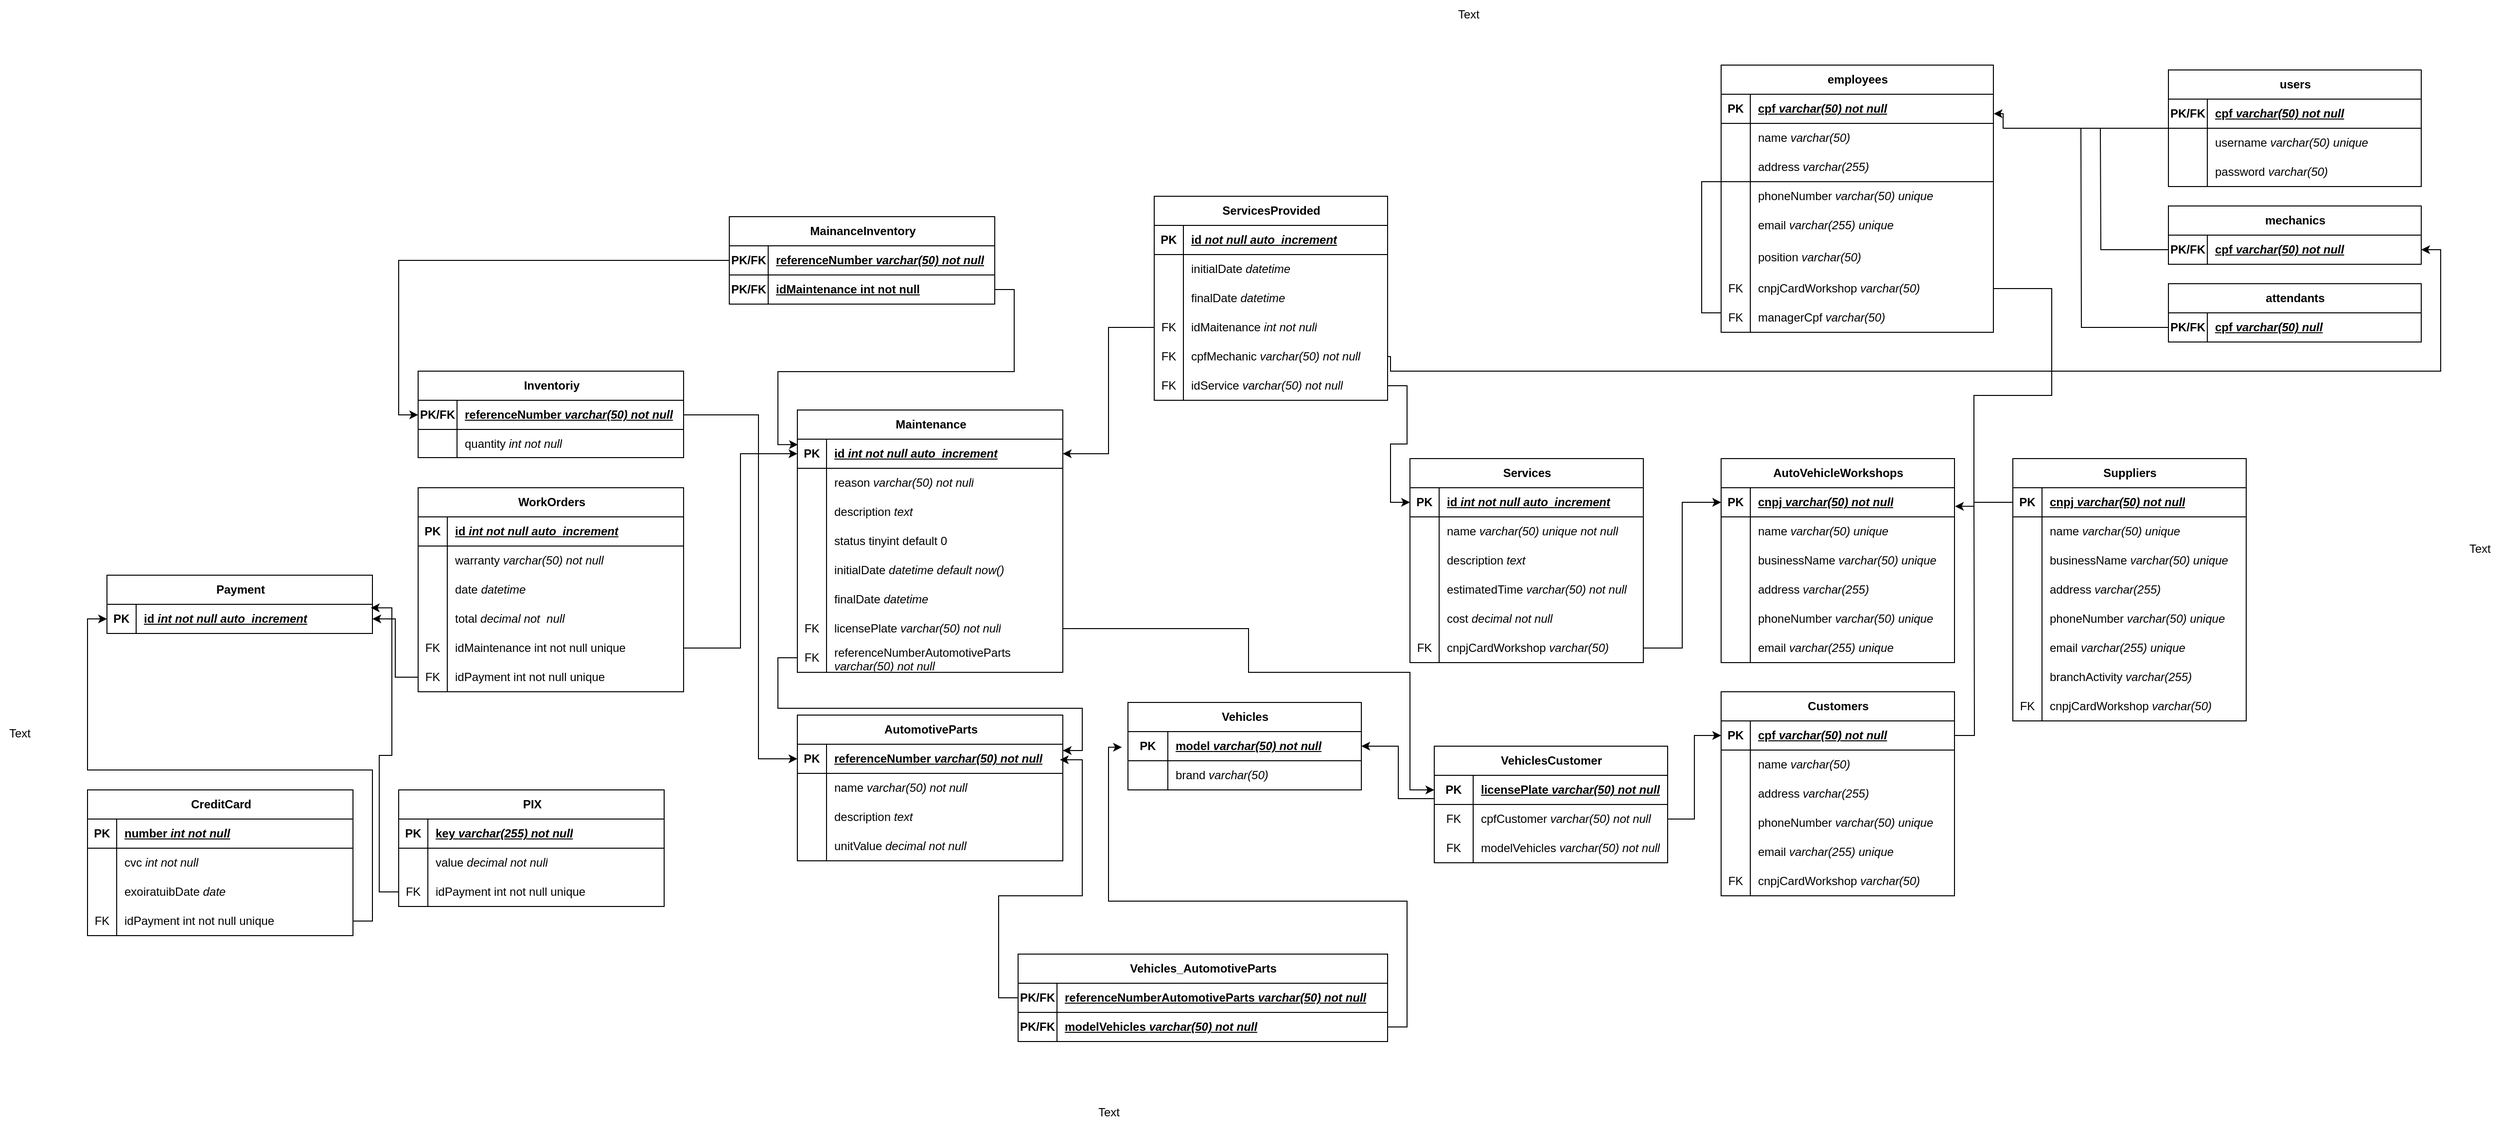 <mxfile version="22.0.8" type="google">
  <diagram name="Página-1" id="A81LwvQ80SQOA20t7BS8">
    <mxGraphModel grid="1" page="1" gridSize="10" guides="1" tooltips="1" connect="1" arrows="1" fold="1" pageScale="1" pageWidth="827" pageHeight="1169" math="0" shadow="0">
      <root>
        <mxCell id="0" />
        <mxCell id="1" parent="0" />
        <mxCell id="vVb_p1JYC_qMgI_EyPUz-1" value="employees" style="shape=table;startSize=30;container=1;collapsible=1;childLayout=tableLayout;fixedRows=1;rowLines=0;fontStyle=1;align=center;resizeLast=1;html=1;" vertex="1" parent="1">
          <mxGeometry x="50" y="85" width="280" height="275" as="geometry" />
        </mxCell>
        <mxCell id="vVb_p1JYC_qMgI_EyPUz-2" value="" style="shape=tableRow;horizontal=0;startSize=0;swimlaneHead=0;swimlaneBody=0;fillColor=none;collapsible=0;dropTarget=0;points=[[0,0.5],[1,0.5]];portConstraint=eastwest;top=0;left=0;right=0;bottom=1;" vertex="1" parent="vVb_p1JYC_qMgI_EyPUz-1">
          <mxGeometry y="30" width="280" height="30" as="geometry" />
        </mxCell>
        <mxCell id="vVb_p1JYC_qMgI_EyPUz-3" value="PK" style="shape=partialRectangle;connectable=0;fillColor=none;top=0;left=0;bottom=0;right=0;fontStyle=1;overflow=hidden;whiteSpace=wrap;html=1;" vertex="1" parent="vVb_p1JYC_qMgI_EyPUz-2">
          <mxGeometry width="30" height="30" as="geometry">
            <mxRectangle width="30" height="30" as="alternateBounds" />
          </mxGeometry>
        </mxCell>
        <mxCell id="vVb_p1JYC_qMgI_EyPUz-4" value="cpf &lt;i&gt;varchar(50) not null&lt;br&gt;&lt;/i&gt;" style="shape=partialRectangle;connectable=0;fillColor=none;top=0;left=0;bottom=0;right=0;align=left;spacingLeft=6;fontStyle=5;overflow=hidden;whiteSpace=wrap;html=1;" vertex="1" parent="vVb_p1JYC_qMgI_EyPUz-2">
          <mxGeometry x="30" width="250" height="30" as="geometry">
            <mxRectangle width="250" height="30" as="alternateBounds" />
          </mxGeometry>
        </mxCell>
        <mxCell id="vVb_p1JYC_qMgI_EyPUz-5" value="" style="shape=tableRow;horizontal=0;startSize=0;swimlaneHead=0;swimlaneBody=0;fillColor=none;collapsible=0;dropTarget=0;points=[[0,0.5],[1,0.5]];portConstraint=eastwest;top=0;left=0;right=0;bottom=0;" vertex="1" parent="vVb_p1JYC_qMgI_EyPUz-1">
          <mxGeometry y="60" width="280" height="30" as="geometry" />
        </mxCell>
        <mxCell id="vVb_p1JYC_qMgI_EyPUz-6" value="" style="shape=partialRectangle;connectable=0;fillColor=none;top=0;left=0;bottom=0;right=0;editable=1;overflow=hidden;whiteSpace=wrap;html=1;" vertex="1" parent="vVb_p1JYC_qMgI_EyPUz-5">
          <mxGeometry width="30" height="30" as="geometry">
            <mxRectangle width="30" height="30" as="alternateBounds" />
          </mxGeometry>
        </mxCell>
        <mxCell id="vVb_p1JYC_qMgI_EyPUz-7" value="name &lt;i&gt;varchar(50)&lt;/i&gt;" style="shape=partialRectangle;connectable=0;fillColor=none;top=0;left=0;bottom=0;right=0;align=left;spacingLeft=6;overflow=hidden;whiteSpace=wrap;html=1;" vertex="1" parent="vVb_p1JYC_qMgI_EyPUz-5">
          <mxGeometry x="30" width="250" height="30" as="geometry">
            <mxRectangle width="250" height="30" as="alternateBounds" />
          </mxGeometry>
        </mxCell>
        <mxCell id="vVb_p1JYC_qMgI_EyPUz-8" value="" style="shape=tableRow;horizontal=0;startSize=0;swimlaneHead=0;swimlaneBody=0;fillColor=none;collapsible=0;dropTarget=0;points=[[0,0.5],[1,0.5]];portConstraint=eastwest;top=0;left=0;right=0;bottom=0;" vertex="1" parent="vVb_p1JYC_qMgI_EyPUz-1">
          <mxGeometry y="90" width="280" height="30" as="geometry" />
        </mxCell>
        <mxCell id="vVb_p1JYC_qMgI_EyPUz-9" value="" style="shape=partialRectangle;connectable=0;fillColor=none;top=0;left=0;bottom=0;right=0;editable=1;overflow=hidden;whiteSpace=wrap;html=1;" vertex="1" parent="vVb_p1JYC_qMgI_EyPUz-8">
          <mxGeometry width="30" height="30" as="geometry">
            <mxRectangle width="30" height="30" as="alternateBounds" />
          </mxGeometry>
        </mxCell>
        <mxCell id="vVb_p1JYC_qMgI_EyPUz-10" value="address &lt;i&gt;varchar(255)&lt;/i&gt;" style="shape=partialRectangle;connectable=0;fillColor=none;top=0;left=0;bottom=0;right=0;align=left;spacingLeft=6;overflow=hidden;whiteSpace=wrap;html=1;" vertex="1" parent="vVb_p1JYC_qMgI_EyPUz-8">
          <mxGeometry x="30" width="250" height="30" as="geometry">
            <mxRectangle width="250" height="30" as="alternateBounds" />
          </mxGeometry>
        </mxCell>
        <mxCell id="vVb_p1JYC_qMgI_EyPUz-11" value="" style="shape=tableRow;horizontal=0;startSize=0;swimlaneHead=0;swimlaneBody=0;fillColor=none;collapsible=0;dropTarget=0;points=[[0,0.5],[1,0.5]];portConstraint=eastwest;top=0;left=0;right=0;bottom=0;" vertex="1" parent="vVb_p1JYC_qMgI_EyPUz-1">
          <mxGeometry y="120" width="280" height="30" as="geometry" />
        </mxCell>
        <mxCell id="vVb_p1JYC_qMgI_EyPUz-12" value="" style="shape=partialRectangle;connectable=0;fillColor=none;top=0;left=0;bottom=0;right=0;editable=1;overflow=hidden;whiteSpace=wrap;html=1;" vertex="1" parent="vVb_p1JYC_qMgI_EyPUz-11">
          <mxGeometry width="30" height="30" as="geometry">
            <mxRectangle width="30" height="30" as="alternateBounds" />
          </mxGeometry>
        </mxCell>
        <mxCell id="vVb_p1JYC_qMgI_EyPUz-13" value="phoneNumber &lt;i&gt;varchar(50) unique&lt;br&gt;&lt;/i&gt;" style="shape=partialRectangle;connectable=0;fillColor=none;top=0;left=0;bottom=0;right=0;align=left;spacingLeft=6;overflow=hidden;whiteSpace=wrap;html=1;" vertex="1" parent="vVb_p1JYC_qMgI_EyPUz-11">
          <mxGeometry x="30" width="250" height="30" as="geometry">
            <mxRectangle width="250" height="30" as="alternateBounds" />
          </mxGeometry>
        </mxCell>
        <mxCell id="vVb_p1JYC_qMgI_EyPUz-14" value="" style="shape=tableRow;horizontal=0;startSize=0;swimlaneHead=0;swimlaneBody=0;fillColor=none;collapsible=0;dropTarget=0;points=[[0,0.5],[1,0.5]];portConstraint=eastwest;top=0;left=0;right=0;bottom=0;" vertex="1" parent="vVb_p1JYC_qMgI_EyPUz-1">
          <mxGeometry y="150" width="280" height="30" as="geometry" />
        </mxCell>
        <mxCell id="vVb_p1JYC_qMgI_EyPUz-15" value="" style="shape=partialRectangle;connectable=0;fillColor=none;top=0;left=0;bottom=0;right=0;editable=1;overflow=hidden;whiteSpace=wrap;html=1;" vertex="1" parent="vVb_p1JYC_qMgI_EyPUz-14">
          <mxGeometry width="30" height="30" as="geometry">
            <mxRectangle width="30" height="30" as="alternateBounds" />
          </mxGeometry>
        </mxCell>
        <mxCell id="vVb_p1JYC_qMgI_EyPUz-16" value="email &lt;i&gt;varchar(255) unique&lt;br&gt;&lt;/i&gt;" style="shape=partialRectangle;connectable=0;fillColor=none;top=0;left=0;bottom=0;right=0;align=left;spacingLeft=6;overflow=hidden;whiteSpace=wrap;html=1;" vertex="1" parent="vVb_p1JYC_qMgI_EyPUz-14">
          <mxGeometry x="30" width="250" height="30" as="geometry">
            <mxRectangle width="250" height="30" as="alternateBounds" />
          </mxGeometry>
        </mxCell>
        <mxCell id="vVb_p1JYC_qMgI_EyPUz-17" value="" style="shape=tableRow;horizontal=0;startSize=0;swimlaneHead=0;swimlaneBody=0;fillColor=none;collapsible=0;dropTarget=0;points=[[0,0.5],[1,0.5]];portConstraint=eastwest;top=0;left=0;right=0;bottom=0;" vertex="1" parent="vVb_p1JYC_qMgI_EyPUz-1">
          <mxGeometry y="180" width="280" height="35" as="geometry" />
        </mxCell>
        <mxCell id="vVb_p1JYC_qMgI_EyPUz-18" value="" style="shape=partialRectangle;connectable=0;fillColor=none;top=0;left=0;bottom=0;right=0;editable=1;overflow=hidden;whiteSpace=wrap;html=1;" vertex="1" parent="vVb_p1JYC_qMgI_EyPUz-17">
          <mxGeometry width="30" height="35" as="geometry">
            <mxRectangle width="30" height="35" as="alternateBounds" />
          </mxGeometry>
        </mxCell>
        <mxCell id="vVb_p1JYC_qMgI_EyPUz-19" value="position &lt;i&gt;varchar(50)&lt;/i&gt;" style="shape=partialRectangle;connectable=0;fillColor=none;top=0;left=0;bottom=0;right=0;align=left;spacingLeft=6;overflow=hidden;whiteSpace=wrap;html=1;" vertex="1" parent="vVb_p1JYC_qMgI_EyPUz-17">
          <mxGeometry x="30" width="250" height="35" as="geometry">
            <mxRectangle width="250" height="35" as="alternateBounds" />
          </mxGeometry>
        </mxCell>
        <mxCell id="vVb_p1JYC_qMgI_EyPUz-53" value="" style="shape=tableRow;horizontal=0;startSize=0;swimlaneHead=0;swimlaneBody=0;fillColor=none;collapsible=0;dropTarget=0;points=[[0,0.5],[1,0.5]];portConstraint=eastwest;top=0;left=0;right=0;bottom=0;" vertex="1" parent="vVb_p1JYC_qMgI_EyPUz-1">
          <mxGeometry y="215" width="280" height="30" as="geometry" />
        </mxCell>
        <mxCell id="vVb_p1JYC_qMgI_EyPUz-54" value="FK" style="shape=partialRectangle;connectable=0;fillColor=none;top=0;left=0;bottom=0;right=0;editable=1;overflow=hidden;whiteSpace=wrap;html=1;" vertex="1" parent="vVb_p1JYC_qMgI_EyPUz-53">
          <mxGeometry width="30" height="30" as="geometry">
            <mxRectangle width="30" height="30" as="alternateBounds" />
          </mxGeometry>
        </mxCell>
        <mxCell id="vVb_p1JYC_qMgI_EyPUz-55" value="cnpjCardWorkshop &lt;i&gt;varchar(50)&lt;/i&gt;" style="shape=partialRectangle;connectable=0;fillColor=none;top=0;left=0;bottom=0;right=0;align=left;spacingLeft=6;overflow=hidden;whiteSpace=wrap;html=1;" vertex="1" parent="vVb_p1JYC_qMgI_EyPUz-53">
          <mxGeometry x="30" width="250" height="30" as="geometry">
            <mxRectangle width="250" height="30" as="alternateBounds" />
          </mxGeometry>
        </mxCell>
        <mxCell id="vVb_p1JYC_qMgI_EyPUz-56" style="edgeStyle=orthogonalEdgeStyle;rounded=0;orthogonalLoop=1;jettySize=auto;html=1;endArrow=none;endFill=0;exitX=0;exitY=0.5;exitDx=0;exitDy=0;" edge="1" parent="vVb_p1JYC_qMgI_EyPUz-1" source="vVb_p1JYC_qMgI_EyPUz-98">
          <mxGeometry relative="1" as="geometry">
            <mxPoint x="280" y="65" as="targetPoint" />
            <Array as="points">
              <mxPoint y="255" />
              <mxPoint x="-20" y="255" />
              <mxPoint x="-20" y="120" />
              <mxPoint x="280" y="120" />
            </Array>
          </mxGeometry>
        </mxCell>
        <mxCell id="vVb_p1JYC_qMgI_EyPUz-98" value="" style="shape=tableRow;horizontal=0;startSize=0;swimlaneHead=0;swimlaneBody=0;fillColor=none;collapsible=0;dropTarget=0;points=[[0,0.5],[1,0.5]];portConstraint=eastwest;top=0;left=0;right=0;bottom=0;" vertex="1" parent="vVb_p1JYC_qMgI_EyPUz-1">
          <mxGeometry y="245" width="280" height="30" as="geometry" />
        </mxCell>
        <mxCell id="vVb_p1JYC_qMgI_EyPUz-99" value="FK" style="shape=partialRectangle;connectable=0;fillColor=none;top=0;left=0;bottom=0;right=0;editable=1;overflow=hidden;whiteSpace=wrap;html=1;" vertex="1" parent="vVb_p1JYC_qMgI_EyPUz-98">
          <mxGeometry width="30" height="30" as="geometry">
            <mxRectangle width="30" height="30" as="alternateBounds" />
          </mxGeometry>
        </mxCell>
        <mxCell id="vVb_p1JYC_qMgI_EyPUz-100" value="managerCpf &lt;i&gt;varchar(50)&lt;/i&gt;" style="shape=partialRectangle;connectable=0;fillColor=none;top=0;left=0;bottom=0;right=0;align=left;spacingLeft=6;overflow=hidden;whiteSpace=wrap;html=1;" vertex="1" parent="vVb_p1JYC_qMgI_EyPUz-98">
          <mxGeometry x="30" width="250" height="30" as="geometry">
            <mxRectangle width="250" height="30" as="alternateBounds" />
          </mxGeometry>
        </mxCell>
        <mxCell id="vVb_p1JYC_qMgI_EyPUz-20" value="users" style="shape=table;startSize=30;container=1;collapsible=1;childLayout=tableLayout;fixedRows=1;rowLines=0;fontStyle=1;align=center;resizeLast=1;html=1;" vertex="1" parent="1">
          <mxGeometry x="510" y="90" width="260" height="120" as="geometry" />
        </mxCell>
        <mxCell id="vVb_p1JYC_qMgI_EyPUz-21" value="" style="shape=tableRow;horizontal=0;startSize=0;swimlaneHead=0;swimlaneBody=0;fillColor=none;collapsible=0;dropTarget=0;points=[[0,0.5],[1,0.5]];portConstraint=eastwest;top=0;left=0;right=0;bottom=1;" vertex="1" parent="vVb_p1JYC_qMgI_EyPUz-20">
          <mxGeometry y="30" width="260" height="30" as="geometry" />
        </mxCell>
        <mxCell id="vVb_p1JYC_qMgI_EyPUz-22" value="PK/FK" style="shape=partialRectangle;connectable=0;fillColor=none;top=0;left=0;bottom=0;right=0;fontStyle=1;overflow=hidden;whiteSpace=wrap;html=1;" vertex="1" parent="vVb_p1JYC_qMgI_EyPUz-21">
          <mxGeometry width="40" height="30" as="geometry">
            <mxRectangle width="40" height="30" as="alternateBounds" />
          </mxGeometry>
        </mxCell>
        <mxCell id="vVb_p1JYC_qMgI_EyPUz-23" value="cpf &lt;i&gt;varchar(50) not null&lt;br&gt;&lt;/i&gt;" style="shape=partialRectangle;connectable=0;fillColor=none;top=0;left=0;bottom=0;right=0;align=left;spacingLeft=6;fontStyle=5;overflow=hidden;whiteSpace=wrap;html=1;" vertex="1" parent="vVb_p1JYC_qMgI_EyPUz-21">
          <mxGeometry x="40" width="220" height="30" as="geometry">
            <mxRectangle width="220" height="30" as="alternateBounds" />
          </mxGeometry>
        </mxCell>
        <mxCell id="vVb_p1JYC_qMgI_EyPUz-33" value="" style="shape=tableRow;horizontal=0;startSize=0;swimlaneHead=0;swimlaneBody=0;fillColor=none;collapsible=0;dropTarget=0;points=[[0,0.5],[1,0.5]];portConstraint=eastwest;top=0;left=0;right=0;bottom=0;" vertex="1" parent="vVb_p1JYC_qMgI_EyPUz-20">
          <mxGeometry y="60" width="260" height="30" as="geometry" />
        </mxCell>
        <mxCell id="vVb_p1JYC_qMgI_EyPUz-34" value="" style="shape=partialRectangle;connectable=0;fillColor=none;top=0;left=0;bottom=0;right=0;editable=1;overflow=hidden;whiteSpace=wrap;html=1;" vertex="1" parent="vVb_p1JYC_qMgI_EyPUz-33">
          <mxGeometry width="40" height="30" as="geometry">
            <mxRectangle width="40" height="30" as="alternateBounds" />
          </mxGeometry>
        </mxCell>
        <mxCell id="vVb_p1JYC_qMgI_EyPUz-35" value="username &lt;i&gt;varchar(50) unique&lt;br&gt;&lt;/i&gt;" style="shape=partialRectangle;connectable=0;fillColor=none;top=0;left=0;bottom=0;right=0;align=left;spacingLeft=6;overflow=hidden;whiteSpace=wrap;html=1;" vertex="1" parent="vVb_p1JYC_qMgI_EyPUz-33">
          <mxGeometry x="40" width="220" height="30" as="geometry">
            <mxRectangle width="220" height="30" as="alternateBounds" />
          </mxGeometry>
        </mxCell>
        <mxCell id="vVb_p1JYC_qMgI_EyPUz-36" value="" style="shape=tableRow;horizontal=0;startSize=0;swimlaneHead=0;swimlaneBody=0;fillColor=none;collapsible=0;dropTarget=0;points=[[0,0.5],[1,0.5]];portConstraint=eastwest;top=0;left=0;right=0;bottom=0;" vertex="1" parent="vVb_p1JYC_qMgI_EyPUz-20">
          <mxGeometry y="90" width="260" height="30" as="geometry" />
        </mxCell>
        <mxCell id="vVb_p1JYC_qMgI_EyPUz-37" value="" style="shape=partialRectangle;connectable=0;fillColor=none;top=0;left=0;bottom=0;right=0;editable=1;overflow=hidden;whiteSpace=wrap;html=1;" vertex="1" parent="vVb_p1JYC_qMgI_EyPUz-36">
          <mxGeometry width="40" height="30" as="geometry">
            <mxRectangle width="40" height="30" as="alternateBounds" />
          </mxGeometry>
        </mxCell>
        <mxCell id="vVb_p1JYC_qMgI_EyPUz-38" value="password &lt;i&gt;varchar(50)&lt;/i&gt;" style="shape=partialRectangle;connectable=0;fillColor=none;top=0;left=0;bottom=0;right=0;align=left;spacingLeft=6;overflow=hidden;whiteSpace=wrap;html=1;" vertex="1" parent="vVb_p1JYC_qMgI_EyPUz-36">
          <mxGeometry x="40" width="220" height="30" as="geometry">
            <mxRectangle width="220" height="30" as="alternateBounds" />
          </mxGeometry>
        </mxCell>
        <mxCell id="vVb_p1JYC_qMgI_EyPUz-39" value="mechanics" style="shape=table;startSize=30;container=1;collapsible=1;childLayout=tableLayout;fixedRows=1;rowLines=0;fontStyle=1;align=center;resizeLast=1;html=1;" vertex="1" parent="1">
          <mxGeometry x="510" y="230" width="260" height="60" as="geometry" />
        </mxCell>
        <mxCell id="vVb_p1JYC_qMgI_EyPUz-40" value="" style="shape=tableRow;horizontal=0;startSize=0;swimlaneHead=0;swimlaneBody=0;fillColor=none;collapsible=0;dropTarget=0;points=[[0,0.5],[1,0.5]];portConstraint=eastwest;top=0;left=0;right=0;bottom=1;" vertex="1" parent="vVb_p1JYC_qMgI_EyPUz-39">
          <mxGeometry y="30" width="260" height="30" as="geometry" />
        </mxCell>
        <mxCell id="vVb_p1JYC_qMgI_EyPUz-41" value="PK/FK" style="shape=partialRectangle;connectable=0;fillColor=none;top=0;left=0;bottom=0;right=0;fontStyle=1;overflow=hidden;whiteSpace=wrap;html=1;" vertex="1" parent="vVb_p1JYC_qMgI_EyPUz-40">
          <mxGeometry width="40" height="30" as="geometry">
            <mxRectangle width="40" height="30" as="alternateBounds" />
          </mxGeometry>
        </mxCell>
        <mxCell id="vVb_p1JYC_qMgI_EyPUz-42" value="cpf &lt;i&gt;varchar(50) not null&lt;br&gt;&lt;/i&gt;" style="shape=partialRectangle;connectable=0;fillColor=none;top=0;left=0;bottom=0;right=0;align=left;spacingLeft=6;fontStyle=5;overflow=hidden;whiteSpace=wrap;html=1;" vertex="1" parent="vVb_p1JYC_qMgI_EyPUz-40">
          <mxGeometry x="40" width="220" height="30" as="geometry">
            <mxRectangle width="220" height="30" as="alternateBounds" />
          </mxGeometry>
        </mxCell>
        <mxCell id="vVb_p1JYC_qMgI_EyPUz-49" value="attendants" style="shape=table;startSize=30;container=1;collapsible=1;childLayout=tableLayout;fixedRows=1;rowLines=0;fontStyle=1;align=center;resizeLast=1;html=1;" vertex="1" parent="1">
          <mxGeometry x="510" y="310" width="260" height="60" as="geometry" />
        </mxCell>
        <mxCell id="vVb_p1JYC_qMgI_EyPUz-50" value="" style="shape=tableRow;horizontal=0;startSize=0;swimlaneHead=0;swimlaneBody=0;fillColor=none;collapsible=0;dropTarget=0;points=[[0,0.5],[1,0.5]];portConstraint=eastwest;top=0;left=0;right=0;bottom=1;" vertex="1" parent="vVb_p1JYC_qMgI_EyPUz-49">
          <mxGeometry y="30" width="260" height="30" as="geometry" />
        </mxCell>
        <mxCell id="vVb_p1JYC_qMgI_EyPUz-51" value="PK/FK" style="shape=partialRectangle;connectable=0;fillColor=none;top=0;left=0;bottom=0;right=0;fontStyle=1;overflow=hidden;whiteSpace=wrap;html=1;" vertex="1" parent="vVb_p1JYC_qMgI_EyPUz-50">
          <mxGeometry width="40" height="30" as="geometry">
            <mxRectangle width="40" height="30" as="alternateBounds" />
          </mxGeometry>
        </mxCell>
        <mxCell id="vVb_p1JYC_qMgI_EyPUz-52" value="cpf &lt;i&gt;varchar(50) null&lt;br&gt;&lt;/i&gt;" style="shape=partialRectangle;connectable=0;fillColor=none;top=0;left=0;bottom=0;right=0;align=left;spacingLeft=6;fontStyle=5;overflow=hidden;whiteSpace=wrap;html=1;" vertex="1" parent="vVb_p1JYC_qMgI_EyPUz-50">
          <mxGeometry x="40" width="220" height="30" as="geometry">
            <mxRectangle width="220" height="30" as="alternateBounds" />
          </mxGeometry>
        </mxCell>
        <mxCell id="vVb_p1JYC_qMgI_EyPUz-63" style="edgeStyle=orthogonalEdgeStyle;rounded=0;orthogonalLoop=1;jettySize=auto;html=1;endArrow=none;endFill=0;" edge="1" parent="1" source="vVb_p1JYC_qMgI_EyPUz-40">
          <mxGeometry relative="1" as="geometry">
            <mxPoint x="440" y="150" as="targetPoint" />
          </mxGeometry>
        </mxCell>
        <mxCell id="vVb_p1JYC_qMgI_EyPUz-64" style="edgeStyle=orthogonalEdgeStyle;rounded=0;orthogonalLoop=1;jettySize=auto;html=1;startArrow=none;startFill=0;endArrow=none;endFill=0;" edge="1" parent="1" source="vVb_p1JYC_qMgI_EyPUz-50">
          <mxGeometry relative="1" as="geometry">
            <mxPoint x="420" y="150" as="targetPoint" />
          </mxGeometry>
        </mxCell>
        <mxCell id="vVb_p1JYC_qMgI_EyPUz-66" style="edgeStyle=orthogonalEdgeStyle;rounded=0;orthogonalLoop=1;jettySize=auto;html=1;entryX=1.001;entryY=0.667;entryDx=0;entryDy=0;entryPerimeter=0;" edge="1" parent="1" source="vVb_p1JYC_qMgI_EyPUz-21" target="vVb_p1JYC_qMgI_EyPUz-2">
          <mxGeometry relative="1" as="geometry">
            <Array as="points">
              <mxPoint x="340" y="150" />
              <mxPoint x="340" y="135" />
            </Array>
          </mxGeometry>
        </mxCell>
        <mxCell id="vVb_p1JYC_qMgI_EyPUz-67" value="AutoVehicleWorkshops" style="shape=table;startSize=30;container=1;collapsible=1;childLayout=tableLayout;fixedRows=1;rowLines=0;fontStyle=1;align=center;resizeLast=1;html=1;" vertex="1" parent="1">
          <mxGeometry x="50" y="490" width="240" height="210" as="geometry" />
        </mxCell>
        <mxCell id="vVb_p1JYC_qMgI_EyPUz-68" value="" style="shape=tableRow;horizontal=0;startSize=0;swimlaneHead=0;swimlaneBody=0;fillColor=none;collapsible=0;dropTarget=0;points=[[0,0.5],[1,0.5]];portConstraint=eastwest;top=0;left=0;right=0;bottom=1;" vertex="1" parent="vVb_p1JYC_qMgI_EyPUz-67">
          <mxGeometry y="30" width="240" height="30" as="geometry" />
        </mxCell>
        <mxCell id="vVb_p1JYC_qMgI_EyPUz-69" value="PK" style="shape=partialRectangle;connectable=0;fillColor=none;top=0;left=0;bottom=0;right=0;fontStyle=1;overflow=hidden;whiteSpace=wrap;html=1;" vertex="1" parent="vVb_p1JYC_qMgI_EyPUz-68">
          <mxGeometry width="30" height="30" as="geometry">
            <mxRectangle width="30" height="30" as="alternateBounds" />
          </mxGeometry>
        </mxCell>
        <mxCell id="vVb_p1JYC_qMgI_EyPUz-70" value="cnpj &lt;i&gt;varchar(50) not null&lt;br&gt;&lt;/i&gt;" style="shape=partialRectangle;connectable=0;fillColor=none;top=0;left=0;bottom=0;right=0;align=left;spacingLeft=6;fontStyle=5;overflow=hidden;whiteSpace=wrap;html=1;" vertex="1" parent="vVb_p1JYC_qMgI_EyPUz-68">
          <mxGeometry x="30" width="210" height="30" as="geometry">
            <mxRectangle width="210" height="30" as="alternateBounds" />
          </mxGeometry>
        </mxCell>
        <mxCell id="vVb_p1JYC_qMgI_EyPUz-71" value="" style="shape=tableRow;horizontal=0;startSize=0;swimlaneHead=0;swimlaneBody=0;fillColor=none;collapsible=0;dropTarget=0;points=[[0,0.5],[1,0.5]];portConstraint=eastwest;top=0;left=0;right=0;bottom=0;" vertex="1" parent="vVb_p1JYC_qMgI_EyPUz-67">
          <mxGeometry y="60" width="240" height="30" as="geometry" />
        </mxCell>
        <mxCell id="vVb_p1JYC_qMgI_EyPUz-72" value="" style="shape=partialRectangle;connectable=0;fillColor=none;top=0;left=0;bottom=0;right=0;editable=1;overflow=hidden;whiteSpace=wrap;html=1;" vertex="1" parent="vVb_p1JYC_qMgI_EyPUz-71">
          <mxGeometry width="30" height="30" as="geometry">
            <mxRectangle width="30" height="30" as="alternateBounds" />
          </mxGeometry>
        </mxCell>
        <mxCell id="vVb_p1JYC_qMgI_EyPUz-73" value="name &lt;i&gt;varchar(50) unique&lt;/i&gt;" style="shape=partialRectangle;connectable=0;fillColor=none;top=0;left=0;bottom=0;right=0;align=left;spacingLeft=6;overflow=hidden;whiteSpace=wrap;html=1;" vertex="1" parent="vVb_p1JYC_qMgI_EyPUz-71">
          <mxGeometry x="30" width="210" height="30" as="geometry">
            <mxRectangle width="210" height="30" as="alternateBounds" />
          </mxGeometry>
        </mxCell>
        <mxCell id="vVb_p1JYC_qMgI_EyPUz-74" value="" style="shape=tableRow;horizontal=0;startSize=0;swimlaneHead=0;swimlaneBody=0;fillColor=none;collapsible=0;dropTarget=0;points=[[0,0.5],[1,0.5]];portConstraint=eastwest;top=0;left=0;right=0;bottom=0;" vertex="1" parent="vVb_p1JYC_qMgI_EyPUz-67">
          <mxGeometry y="90" width="240" height="30" as="geometry" />
        </mxCell>
        <mxCell id="vVb_p1JYC_qMgI_EyPUz-75" value="" style="shape=partialRectangle;connectable=0;fillColor=none;top=0;left=0;bottom=0;right=0;editable=1;overflow=hidden;whiteSpace=wrap;html=1;" vertex="1" parent="vVb_p1JYC_qMgI_EyPUz-74">
          <mxGeometry width="30" height="30" as="geometry">
            <mxRectangle width="30" height="30" as="alternateBounds" />
          </mxGeometry>
        </mxCell>
        <mxCell id="vVb_p1JYC_qMgI_EyPUz-76" value="businessName &lt;i&gt;varchar(50) unique&lt;br&gt;&lt;/i&gt;" style="shape=partialRectangle;connectable=0;fillColor=none;top=0;left=0;bottom=0;right=0;align=left;spacingLeft=6;overflow=hidden;whiteSpace=wrap;html=1;" vertex="1" parent="vVb_p1JYC_qMgI_EyPUz-74">
          <mxGeometry x="30" width="210" height="30" as="geometry">
            <mxRectangle width="210" height="30" as="alternateBounds" />
          </mxGeometry>
        </mxCell>
        <mxCell id="vVb_p1JYC_qMgI_EyPUz-80" value="" style="shape=tableRow;horizontal=0;startSize=0;swimlaneHead=0;swimlaneBody=0;fillColor=none;collapsible=0;dropTarget=0;points=[[0,0.5],[1,0.5]];portConstraint=eastwest;top=0;left=0;right=0;bottom=0;" vertex="1" parent="vVb_p1JYC_qMgI_EyPUz-67">
          <mxGeometry y="120" width="240" height="30" as="geometry" />
        </mxCell>
        <mxCell id="vVb_p1JYC_qMgI_EyPUz-81" value="" style="shape=partialRectangle;connectable=0;fillColor=none;top=0;left=0;bottom=0;right=0;editable=1;overflow=hidden;whiteSpace=wrap;html=1;" vertex="1" parent="vVb_p1JYC_qMgI_EyPUz-80">
          <mxGeometry width="30" height="30" as="geometry">
            <mxRectangle width="30" height="30" as="alternateBounds" />
          </mxGeometry>
        </mxCell>
        <mxCell id="vVb_p1JYC_qMgI_EyPUz-82" value="address &lt;i&gt;varchar(255)&lt;/i&gt;" style="shape=partialRectangle;connectable=0;fillColor=none;top=0;left=0;bottom=0;right=0;align=left;spacingLeft=6;overflow=hidden;whiteSpace=wrap;html=1;" vertex="1" parent="vVb_p1JYC_qMgI_EyPUz-80">
          <mxGeometry x="30" width="210" height="30" as="geometry">
            <mxRectangle width="210" height="30" as="alternateBounds" />
          </mxGeometry>
        </mxCell>
        <mxCell id="vVb_p1JYC_qMgI_EyPUz-89" value="" style="shape=tableRow;horizontal=0;startSize=0;swimlaneHead=0;swimlaneBody=0;fillColor=none;collapsible=0;dropTarget=0;points=[[0,0.5],[1,0.5]];portConstraint=eastwest;top=0;left=0;right=0;bottom=0;" vertex="1" parent="vVb_p1JYC_qMgI_EyPUz-67">
          <mxGeometry y="150" width="240" height="30" as="geometry" />
        </mxCell>
        <mxCell id="vVb_p1JYC_qMgI_EyPUz-90" value="" style="shape=partialRectangle;connectable=0;fillColor=none;top=0;left=0;bottom=0;right=0;editable=1;overflow=hidden;whiteSpace=wrap;html=1;" vertex="1" parent="vVb_p1JYC_qMgI_EyPUz-89">
          <mxGeometry width="30" height="30" as="geometry">
            <mxRectangle width="30" height="30" as="alternateBounds" />
          </mxGeometry>
        </mxCell>
        <mxCell id="vVb_p1JYC_qMgI_EyPUz-91" value="phoneNumber &lt;i&gt;varchar(50) unique&lt;br&gt;&lt;/i&gt;" style="shape=partialRectangle;connectable=0;fillColor=none;top=0;left=0;bottom=0;right=0;align=left;spacingLeft=6;overflow=hidden;whiteSpace=wrap;html=1;" vertex="1" parent="vVb_p1JYC_qMgI_EyPUz-89">
          <mxGeometry x="30" width="210" height="30" as="geometry">
            <mxRectangle width="210" height="30" as="alternateBounds" />
          </mxGeometry>
        </mxCell>
        <mxCell id="vVb_p1JYC_qMgI_EyPUz-92" value="" style="shape=tableRow;horizontal=0;startSize=0;swimlaneHead=0;swimlaneBody=0;fillColor=none;collapsible=0;dropTarget=0;points=[[0,0.5],[1,0.5]];portConstraint=eastwest;top=0;left=0;right=0;bottom=0;" vertex="1" parent="vVb_p1JYC_qMgI_EyPUz-67">
          <mxGeometry y="180" width="240" height="30" as="geometry" />
        </mxCell>
        <mxCell id="vVb_p1JYC_qMgI_EyPUz-93" value="" style="shape=partialRectangle;connectable=0;fillColor=none;top=0;left=0;bottom=0;right=0;editable=1;overflow=hidden;whiteSpace=wrap;html=1;" vertex="1" parent="vVb_p1JYC_qMgI_EyPUz-92">
          <mxGeometry width="30" height="30" as="geometry">
            <mxRectangle width="30" height="30" as="alternateBounds" />
          </mxGeometry>
        </mxCell>
        <mxCell id="vVb_p1JYC_qMgI_EyPUz-94" value="email &lt;i&gt;varchar(255) unique&lt;br&gt;&lt;/i&gt;" style="shape=partialRectangle;connectable=0;fillColor=none;top=0;left=0;bottom=0;right=0;align=left;spacingLeft=6;overflow=hidden;whiteSpace=wrap;html=1;" vertex="1" parent="vVb_p1JYC_qMgI_EyPUz-92">
          <mxGeometry x="30" width="210" height="30" as="geometry">
            <mxRectangle width="210" height="30" as="alternateBounds" />
          </mxGeometry>
        </mxCell>
        <mxCell id="vVb_p1JYC_qMgI_EyPUz-101" style="edgeStyle=orthogonalEdgeStyle;rounded=0;orthogonalLoop=1;jettySize=auto;html=1;entryX=1.002;entryY=0.638;entryDx=0;entryDy=0;entryPerimeter=0;" edge="1" parent="1" source="vVb_p1JYC_qMgI_EyPUz-53" target="vVb_p1JYC_qMgI_EyPUz-68">
          <mxGeometry relative="1" as="geometry">
            <Array as="points">
              <mxPoint x="390" y="315" />
              <mxPoint x="390" y="425" />
              <mxPoint x="310" y="425" />
              <mxPoint x="310" y="539" />
            </Array>
          </mxGeometry>
        </mxCell>
        <mxCell id="vVb_p1JYC_qMgI_EyPUz-102" value="Suppliers" style="shape=table;startSize=30;container=1;collapsible=1;childLayout=tableLayout;fixedRows=1;rowLines=0;fontStyle=1;align=center;resizeLast=1;html=1;" vertex="1" parent="1">
          <mxGeometry x="350" y="490" width="240" height="270" as="geometry" />
        </mxCell>
        <mxCell id="vVb_p1JYC_qMgI_EyPUz-103" value="" style="shape=tableRow;horizontal=0;startSize=0;swimlaneHead=0;swimlaneBody=0;fillColor=none;collapsible=0;dropTarget=0;points=[[0,0.5],[1,0.5]];portConstraint=eastwest;top=0;left=0;right=0;bottom=1;" vertex="1" parent="vVb_p1JYC_qMgI_EyPUz-102">
          <mxGeometry y="30" width="240" height="30" as="geometry" />
        </mxCell>
        <mxCell id="vVb_p1JYC_qMgI_EyPUz-104" value="PK" style="shape=partialRectangle;connectable=0;fillColor=none;top=0;left=0;bottom=0;right=0;fontStyle=1;overflow=hidden;whiteSpace=wrap;html=1;" vertex="1" parent="vVb_p1JYC_qMgI_EyPUz-103">
          <mxGeometry width="30" height="30" as="geometry">
            <mxRectangle width="30" height="30" as="alternateBounds" />
          </mxGeometry>
        </mxCell>
        <mxCell id="vVb_p1JYC_qMgI_EyPUz-105" value="cnpj &lt;i&gt;varchar(50) not null&lt;br&gt;&lt;/i&gt;" style="shape=partialRectangle;connectable=0;fillColor=none;top=0;left=0;bottom=0;right=0;align=left;spacingLeft=6;fontStyle=5;overflow=hidden;whiteSpace=wrap;html=1;" vertex="1" parent="vVb_p1JYC_qMgI_EyPUz-103">
          <mxGeometry x="30" width="210" height="30" as="geometry">
            <mxRectangle width="210" height="30" as="alternateBounds" />
          </mxGeometry>
        </mxCell>
        <mxCell id="vVb_p1JYC_qMgI_EyPUz-106" value="" style="shape=tableRow;horizontal=0;startSize=0;swimlaneHead=0;swimlaneBody=0;fillColor=none;collapsible=0;dropTarget=0;points=[[0,0.5],[1,0.5]];portConstraint=eastwest;top=0;left=0;right=0;bottom=0;" vertex="1" parent="vVb_p1JYC_qMgI_EyPUz-102">
          <mxGeometry y="60" width="240" height="30" as="geometry" />
        </mxCell>
        <mxCell id="vVb_p1JYC_qMgI_EyPUz-107" value="" style="shape=partialRectangle;connectable=0;fillColor=none;top=0;left=0;bottom=0;right=0;editable=1;overflow=hidden;whiteSpace=wrap;html=1;" vertex="1" parent="vVb_p1JYC_qMgI_EyPUz-106">
          <mxGeometry width="30" height="30" as="geometry">
            <mxRectangle width="30" height="30" as="alternateBounds" />
          </mxGeometry>
        </mxCell>
        <mxCell id="vVb_p1JYC_qMgI_EyPUz-108" value="name &lt;i&gt;varchar(50) unique&lt;/i&gt;" style="shape=partialRectangle;connectable=0;fillColor=none;top=0;left=0;bottom=0;right=0;align=left;spacingLeft=6;overflow=hidden;whiteSpace=wrap;html=1;" vertex="1" parent="vVb_p1JYC_qMgI_EyPUz-106">
          <mxGeometry x="30" width="210" height="30" as="geometry">
            <mxRectangle width="210" height="30" as="alternateBounds" />
          </mxGeometry>
        </mxCell>
        <mxCell id="vVb_p1JYC_qMgI_EyPUz-109" value="" style="shape=tableRow;horizontal=0;startSize=0;swimlaneHead=0;swimlaneBody=0;fillColor=none;collapsible=0;dropTarget=0;points=[[0,0.5],[1,0.5]];portConstraint=eastwest;top=0;left=0;right=0;bottom=0;" vertex="1" parent="vVb_p1JYC_qMgI_EyPUz-102">
          <mxGeometry y="90" width="240" height="30" as="geometry" />
        </mxCell>
        <mxCell id="vVb_p1JYC_qMgI_EyPUz-110" value="" style="shape=partialRectangle;connectable=0;fillColor=none;top=0;left=0;bottom=0;right=0;editable=1;overflow=hidden;whiteSpace=wrap;html=1;" vertex="1" parent="vVb_p1JYC_qMgI_EyPUz-109">
          <mxGeometry width="30" height="30" as="geometry">
            <mxRectangle width="30" height="30" as="alternateBounds" />
          </mxGeometry>
        </mxCell>
        <mxCell id="vVb_p1JYC_qMgI_EyPUz-111" value="businessName &lt;i&gt;varchar(50) unique&lt;br&gt;&lt;/i&gt;" style="shape=partialRectangle;connectable=0;fillColor=none;top=0;left=0;bottom=0;right=0;align=left;spacingLeft=6;overflow=hidden;whiteSpace=wrap;html=1;" vertex="1" parent="vVb_p1JYC_qMgI_EyPUz-109">
          <mxGeometry x="30" width="210" height="30" as="geometry">
            <mxRectangle width="210" height="30" as="alternateBounds" />
          </mxGeometry>
        </mxCell>
        <mxCell id="vVb_p1JYC_qMgI_EyPUz-112" value="" style="shape=tableRow;horizontal=0;startSize=0;swimlaneHead=0;swimlaneBody=0;fillColor=none;collapsible=0;dropTarget=0;points=[[0,0.5],[1,0.5]];portConstraint=eastwest;top=0;left=0;right=0;bottom=0;" vertex="1" parent="vVb_p1JYC_qMgI_EyPUz-102">
          <mxGeometry y="120" width="240" height="30" as="geometry" />
        </mxCell>
        <mxCell id="vVb_p1JYC_qMgI_EyPUz-113" value="" style="shape=partialRectangle;connectable=0;fillColor=none;top=0;left=0;bottom=0;right=0;editable=1;overflow=hidden;whiteSpace=wrap;html=1;" vertex="1" parent="vVb_p1JYC_qMgI_EyPUz-112">
          <mxGeometry width="30" height="30" as="geometry">
            <mxRectangle width="30" height="30" as="alternateBounds" />
          </mxGeometry>
        </mxCell>
        <mxCell id="vVb_p1JYC_qMgI_EyPUz-114" value="address &lt;i&gt;varchar(255)&lt;/i&gt;" style="shape=partialRectangle;connectable=0;fillColor=none;top=0;left=0;bottom=0;right=0;align=left;spacingLeft=6;overflow=hidden;whiteSpace=wrap;html=1;" vertex="1" parent="vVb_p1JYC_qMgI_EyPUz-112">
          <mxGeometry x="30" width="210" height="30" as="geometry">
            <mxRectangle width="210" height="30" as="alternateBounds" />
          </mxGeometry>
        </mxCell>
        <mxCell id="vVb_p1JYC_qMgI_EyPUz-115" value="" style="shape=tableRow;horizontal=0;startSize=0;swimlaneHead=0;swimlaneBody=0;fillColor=none;collapsible=0;dropTarget=0;points=[[0,0.5],[1,0.5]];portConstraint=eastwest;top=0;left=0;right=0;bottom=0;" vertex="1" parent="vVb_p1JYC_qMgI_EyPUz-102">
          <mxGeometry y="150" width="240" height="30" as="geometry" />
        </mxCell>
        <mxCell id="vVb_p1JYC_qMgI_EyPUz-116" value="" style="shape=partialRectangle;connectable=0;fillColor=none;top=0;left=0;bottom=0;right=0;editable=1;overflow=hidden;whiteSpace=wrap;html=1;" vertex="1" parent="vVb_p1JYC_qMgI_EyPUz-115">
          <mxGeometry width="30" height="30" as="geometry">
            <mxRectangle width="30" height="30" as="alternateBounds" />
          </mxGeometry>
        </mxCell>
        <mxCell id="vVb_p1JYC_qMgI_EyPUz-117" value="phoneNumber &lt;i&gt;varchar(50) unique&lt;br&gt;&lt;/i&gt;" style="shape=partialRectangle;connectable=0;fillColor=none;top=0;left=0;bottom=0;right=0;align=left;spacingLeft=6;overflow=hidden;whiteSpace=wrap;html=1;" vertex="1" parent="vVb_p1JYC_qMgI_EyPUz-115">
          <mxGeometry x="30" width="210" height="30" as="geometry">
            <mxRectangle width="210" height="30" as="alternateBounds" />
          </mxGeometry>
        </mxCell>
        <mxCell id="vVb_p1JYC_qMgI_EyPUz-118" value="" style="shape=tableRow;horizontal=0;startSize=0;swimlaneHead=0;swimlaneBody=0;fillColor=none;collapsible=0;dropTarget=0;points=[[0,0.5],[1,0.5]];portConstraint=eastwest;top=0;left=0;right=0;bottom=0;" vertex="1" parent="vVb_p1JYC_qMgI_EyPUz-102">
          <mxGeometry y="180" width="240" height="30" as="geometry" />
        </mxCell>
        <mxCell id="vVb_p1JYC_qMgI_EyPUz-119" value="" style="shape=partialRectangle;connectable=0;fillColor=none;top=0;left=0;bottom=0;right=0;editable=1;overflow=hidden;whiteSpace=wrap;html=1;" vertex="1" parent="vVb_p1JYC_qMgI_EyPUz-118">
          <mxGeometry width="30" height="30" as="geometry">
            <mxRectangle width="30" height="30" as="alternateBounds" />
          </mxGeometry>
        </mxCell>
        <mxCell id="vVb_p1JYC_qMgI_EyPUz-120" value="email &lt;i&gt;varchar(255) unique&lt;br&gt;&lt;/i&gt;" style="shape=partialRectangle;connectable=0;fillColor=none;top=0;left=0;bottom=0;right=0;align=left;spacingLeft=6;overflow=hidden;whiteSpace=wrap;html=1;" vertex="1" parent="vVb_p1JYC_qMgI_EyPUz-118">
          <mxGeometry x="30" width="210" height="30" as="geometry">
            <mxRectangle width="210" height="30" as="alternateBounds" />
          </mxGeometry>
        </mxCell>
        <mxCell id="vVb_p1JYC_qMgI_EyPUz-121" value="" style="shape=tableRow;horizontal=0;startSize=0;swimlaneHead=0;swimlaneBody=0;fillColor=none;collapsible=0;dropTarget=0;points=[[0,0.5],[1,0.5]];portConstraint=eastwest;top=0;left=0;right=0;bottom=0;" vertex="1" parent="vVb_p1JYC_qMgI_EyPUz-102">
          <mxGeometry y="210" width="240" height="30" as="geometry" />
        </mxCell>
        <mxCell id="vVb_p1JYC_qMgI_EyPUz-122" value="" style="shape=partialRectangle;connectable=0;fillColor=none;top=0;left=0;bottom=0;right=0;editable=1;overflow=hidden;whiteSpace=wrap;html=1;" vertex="1" parent="vVb_p1JYC_qMgI_EyPUz-121">
          <mxGeometry width="30" height="30" as="geometry">
            <mxRectangle width="30" height="30" as="alternateBounds" />
          </mxGeometry>
        </mxCell>
        <mxCell id="vVb_p1JYC_qMgI_EyPUz-123" value="branchActivity &lt;i&gt;varchar(255) &lt;br&gt;&lt;/i&gt;" style="shape=partialRectangle;connectable=0;fillColor=none;top=0;left=0;bottom=0;right=0;align=left;spacingLeft=6;overflow=hidden;whiteSpace=wrap;html=1;" vertex="1" parent="vVb_p1JYC_qMgI_EyPUz-121">
          <mxGeometry x="30" width="210" height="30" as="geometry">
            <mxRectangle width="210" height="30" as="alternateBounds" />
          </mxGeometry>
        </mxCell>
        <mxCell id="vVb_p1JYC_qMgI_EyPUz-127" value="" style="shape=tableRow;horizontal=0;startSize=0;swimlaneHead=0;swimlaneBody=0;fillColor=none;collapsible=0;dropTarget=0;points=[[0,0.5],[1,0.5]];portConstraint=eastwest;top=0;left=0;right=0;bottom=0;" vertex="1" parent="vVb_p1JYC_qMgI_EyPUz-102">
          <mxGeometry y="240" width="240" height="30" as="geometry" />
        </mxCell>
        <mxCell id="vVb_p1JYC_qMgI_EyPUz-128" value="FK" style="shape=partialRectangle;connectable=0;fillColor=none;top=0;left=0;bottom=0;right=0;editable=1;overflow=hidden;whiteSpace=wrap;html=1;" vertex="1" parent="vVb_p1JYC_qMgI_EyPUz-127">
          <mxGeometry width="30" height="30" as="geometry">
            <mxRectangle width="30" height="30" as="alternateBounds" />
          </mxGeometry>
        </mxCell>
        <mxCell id="vVb_p1JYC_qMgI_EyPUz-129" value="cnpjCardWorkshop &lt;i&gt;varchar(50)&lt;/i&gt;" style="shape=partialRectangle;connectable=0;fillColor=none;top=0;left=0;bottom=0;right=0;align=left;spacingLeft=6;overflow=hidden;whiteSpace=wrap;html=1;" vertex="1" parent="vVb_p1JYC_qMgI_EyPUz-127">
          <mxGeometry x="30" width="210" height="30" as="geometry">
            <mxRectangle width="210" height="30" as="alternateBounds" />
          </mxGeometry>
        </mxCell>
        <mxCell id="vVb_p1JYC_qMgI_EyPUz-130" style="edgeStyle=orthogonalEdgeStyle;rounded=0;orthogonalLoop=1;jettySize=auto;html=1;endArrow=none;endFill=0;" edge="1" parent="1" source="vVb_p1JYC_qMgI_EyPUz-103">
          <mxGeometry relative="1" as="geometry">
            <mxPoint x="310" y="535" as="targetPoint" />
          </mxGeometry>
        </mxCell>
        <mxCell id="vVb_p1JYC_qMgI_EyPUz-131" value="Customers" style="shape=table;startSize=30;container=1;collapsible=1;childLayout=tableLayout;fixedRows=1;rowLines=0;fontStyle=1;align=center;resizeLast=1;html=1;" vertex="1" parent="1">
          <mxGeometry x="50" y="730" width="240" height="210" as="geometry" />
        </mxCell>
        <mxCell id="vVb_p1JYC_qMgI_EyPUz-132" value="" style="shape=tableRow;horizontal=0;startSize=0;swimlaneHead=0;swimlaneBody=0;fillColor=none;collapsible=0;dropTarget=0;points=[[0,0.5],[1,0.5]];portConstraint=eastwest;top=0;left=0;right=0;bottom=1;" vertex="1" parent="vVb_p1JYC_qMgI_EyPUz-131">
          <mxGeometry y="30" width="240" height="30" as="geometry" />
        </mxCell>
        <mxCell id="vVb_p1JYC_qMgI_EyPUz-133" value="PK" style="shape=partialRectangle;connectable=0;fillColor=none;top=0;left=0;bottom=0;right=0;fontStyle=1;overflow=hidden;whiteSpace=wrap;html=1;" vertex="1" parent="vVb_p1JYC_qMgI_EyPUz-132">
          <mxGeometry width="30" height="30" as="geometry">
            <mxRectangle width="30" height="30" as="alternateBounds" />
          </mxGeometry>
        </mxCell>
        <mxCell id="vVb_p1JYC_qMgI_EyPUz-134" value="cpf &lt;i&gt;varchar(50) not null&lt;br&gt;&lt;/i&gt;" style="shape=partialRectangle;connectable=0;fillColor=none;top=0;left=0;bottom=0;right=0;align=left;spacingLeft=6;fontStyle=5;overflow=hidden;whiteSpace=wrap;html=1;" vertex="1" parent="vVb_p1JYC_qMgI_EyPUz-132">
          <mxGeometry x="30" width="210" height="30" as="geometry">
            <mxRectangle width="210" height="30" as="alternateBounds" />
          </mxGeometry>
        </mxCell>
        <mxCell id="vVb_p1JYC_qMgI_EyPUz-135" value="" style="shape=tableRow;horizontal=0;startSize=0;swimlaneHead=0;swimlaneBody=0;fillColor=none;collapsible=0;dropTarget=0;points=[[0,0.5],[1,0.5]];portConstraint=eastwest;top=0;left=0;right=0;bottom=0;" vertex="1" parent="vVb_p1JYC_qMgI_EyPUz-131">
          <mxGeometry y="60" width="240" height="30" as="geometry" />
        </mxCell>
        <mxCell id="vVb_p1JYC_qMgI_EyPUz-136" value="" style="shape=partialRectangle;connectable=0;fillColor=none;top=0;left=0;bottom=0;right=0;editable=1;overflow=hidden;whiteSpace=wrap;html=1;" vertex="1" parent="vVb_p1JYC_qMgI_EyPUz-135">
          <mxGeometry width="30" height="30" as="geometry">
            <mxRectangle width="30" height="30" as="alternateBounds" />
          </mxGeometry>
        </mxCell>
        <mxCell id="vVb_p1JYC_qMgI_EyPUz-137" value="name &lt;i&gt;varchar(50)&lt;br&gt;&lt;/i&gt;" style="shape=partialRectangle;connectable=0;fillColor=none;top=0;left=0;bottom=0;right=0;align=left;spacingLeft=6;overflow=hidden;whiteSpace=wrap;html=1;" vertex="1" parent="vVb_p1JYC_qMgI_EyPUz-135">
          <mxGeometry x="30" width="210" height="30" as="geometry">
            <mxRectangle width="210" height="30" as="alternateBounds" />
          </mxGeometry>
        </mxCell>
        <mxCell id="vVb_p1JYC_qMgI_EyPUz-141" value="" style="shape=tableRow;horizontal=0;startSize=0;swimlaneHead=0;swimlaneBody=0;fillColor=none;collapsible=0;dropTarget=0;points=[[0,0.5],[1,0.5]];portConstraint=eastwest;top=0;left=0;right=0;bottom=0;" vertex="1" parent="vVb_p1JYC_qMgI_EyPUz-131">
          <mxGeometry y="90" width="240" height="30" as="geometry" />
        </mxCell>
        <mxCell id="vVb_p1JYC_qMgI_EyPUz-142" value="" style="shape=partialRectangle;connectable=0;fillColor=none;top=0;left=0;bottom=0;right=0;editable=1;overflow=hidden;whiteSpace=wrap;html=1;" vertex="1" parent="vVb_p1JYC_qMgI_EyPUz-141">
          <mxGeometry width="30" height="30" as="geometry">
            <mxRectangle width="30" height="30" as="alternateBounds" />
          </mxGeometry>
        </mxCell>
        <mxCell id="vVb_p1JYC_qMgI_EyPUz-143" value="address &lt;i&gt;varchar(255)&lt;/i&gt;" style="shape=partialRectangle;connectable=0;fillColor=none;top=0;left=0;bottom=0;right=0;align=left;spacingLeft=6;overflow=hidden;whiteSpace=wrap;html=1;" vertex="1" parent="vVb_p1JYC_qMgI_EyPUz-141">
          <mxGeometry x="30" width="210" height="30" as="geometry">
            <mxRectangle width="210" height="30" as="alternateBounds" />
          </mxGeometry>
        </mxCell>
        <mxCell id="vVb_p1JYC_qMgI_EyPUz-144" value="" style="shape=tableRow;horizontal=0;startSize=0;swimlaneHead=0;swimlaneBody=0;fillColor=none;collapsible=0;dropTarget=0;points=[[0,0.5],[1,0.5]];portConstraint=eastwest;top=0;left=0;right=0;bottom=0;" vertex="1" parent="vVb_p1JYC_qMgI_EyPUz-131">
          <mxGeometry y="120" width="240" height="30" as="geometry" />
        </mxCell>
        <mxCell id="vVb_p1JYC_qMgI_EyPUz-145" value="" style="shape=partialRectangle;connectable=0;fillColor=none;top=0;left=0;bottom=0;right=0;editable=1;overflow=hidden;whiteSpace=wrap;html=1;" vertex="1" parent="vVb_p1JYC_qMgI_EyPUz-144">
          <mxGeometry width="30" height="30" as="geometry">
            <mxRectangle width="30" height="30" as="alternateBounds" />
          </mxGeometry>
        </mxCell>
        <mxCell id="vVb_p1JYC_qMgI_EyPUz-146" value="phoneNumber &lt;i&gt;varchar(50) unique&lt;br&gt;&lt;/i&gt;" style="shape=partialRectangle;connectable=0;fillColor=none;top=0;left=0;bottom=0;right=0;align=left;spacingLeft=6;overflow=hidden;whiteSpace=wrap;html=1;" vertex="1" parent="vVb_p1JYC_qMgI_EyPUz-144">
          <mxGeometry x="30" width="210" height="30" as="geometry">
            <mxRectangle width="210" height="30" as="alternateBounds" />
          </mxGeometry>
        </mxCell>
        <mxCell id="vVb_p1JYC_qMgI_EyPUz-147" value="" style="shape=tableRow;horizontal=0;startSize=0;swimlaneHead=0;swimlaneBody=0;fillColor=none;collapsible=0;dropTarget=0;points=[[0,0.5],[1,0.5]];portConstraint=eastwest;top=0;left=0;right=0;bottom=0;" vertex="1" parent="vVb_p1JYC_qMgI_EyPUz-131">
          <mxGeometry y="150" width="240" height="30" as="geometry" />
        </mxCell>
        <mxCell id="vVb_p1JYC_qMgI_EyPUz-148" value="" style="shape=partialRectangle;connectable=0;fillColor=none;top=0;left=0;bottom=0;right=0;editable=1;overflow=hidden;whiteSpace=wrap;html=1;" vertex="1" parent="vVb_p1JYC_qMgI_EyPUz-147">
          <mxGeometry width="30" height="30" as="geometry">
            <mxRectangle width="30" height="30" as="alternateBounds" />
          </mxGeometry>
        </mxCell>
        <mxCell id="vVb_p1JYC_qMgI_EyPUz-149" value="email &lt;i&gt;varchar(255) unique&lt;br&gt;&lt;/i&gt;" style="shape=partialRectangle;connectable=0;fillColor=none;top=0;left=0;bottom=0;right=0;align=left;spacingLeft=6;overflow=hidden;whiteSpace=wrap;html=1;" vertex="1" parent="vVb_p1JYC_qMgI_EyPUz-147">
          <mxGeometry x="30" width="210" height="30" as="geometry">
            <mxRectangle width="210" height="30" as="alternateBounds" />
          </mxGeometry>
        </mxCell>
        <mxCell id="vVb_p1JYC_qMgI_EyPUz-153" value="" style="shape=tableRow;horizontal=0;startSize=0;swimlaneHead=0;swimlaneBody=0;fillColor=none;collapsible=0;dropTarget=0;points=[[0,0.5],[1,0.5]];portConstraint=eastwest;top=0;left=0;right=0;bottom=0;" vertex="1" parent="vVb_p1JYC_qMgI_EyPUz-131">
          <mxGeometry y="180" width="240" height="30" as="geometry" />
        </mxCell>
        <mxCell id="vVb_p1JYC_qMgI_EyPUz-154" value="FK" style="shape=partialRectangle;connectable=0;fillColor=none;top=0;left=0;bottom=0;right=0;editable=1;overflow=hidden;whiteSpace=wrap;html=1;" vertex="1" parent="vVb_p1JYC_qMgI_EyPUz-153">
          <mxGeometry width="30" height="30" as="geometry">
            <mxRectangle width="30" height="30" as="alternateBounds" />
          </mxGeometry>
        </mxCell>
        <mxCell id="vVb_p1JYC_qMgI_EyPUz-155" value="cnpjCardWorkshop &lt;i&gt;varchar(50)&lt;/i&gt;" style="shape=partialRectangle;connectable=0;fillColor=none;top=0;left=0;bottom=0;right=0;align=left;spacingLeft=6;overflow=hidden;whiteSpace=wrap;html=1;" vertex="1" parent="vVb_p1JYC_qMgI_EyPUz-153">
          <mxGeometry x="30" width="210" height="30" as="geometry">
            <mxRectangle width="210" height="30" as="alternateBounds" />
          </mxGeometry>
        </mxCell>
        <mxCell id="vVb_p1JYC_qMgI_EyPUz-156" style="edgeStyle=orthogonalEdgeStyle;rounded=0;orthogonalLoop=1;jettySize=auto;html=1;endArrow=none;endFill=0;" edge="1" parent="1" source="vVb_p1JYC_qMgI_EyPUz-132">
          <mxGeometry relative="1" as="geometry">
            <mxPoint x="310" y="529.13" as="targetPoint" />
          </mxGeometry>
        </mxCell>
        <mxCell id="vVb_p1JYC_qMgI_EyPUz-157" value="Services" style="shape=table;startSize=30;container=1;collapsible=1;childLayout=tableLayout;fixedRows=1;rowLines=0;fontStyle=1;align=center;resizeLast=1;html=1;" vertex="1" parent="1">
          <mxGeometry x="-270" y="490" width="240" height="210" as="geometry" />
        </mxCell>
        <mxCell id="vVb_p1JYC_qMgI_EyPUz-158" value="" style="shape=tableRow;horizontal=0;startSize=0;swimlaneHead=0;swimlaneBody=0;fillColor=none;collapsible=0;dropTarget=0;points=[[0,0.5],[1,0.5]];portConstraint=eastwest;top=0;left=0;right=0;bottom=1;" vertex="1" parent="vVb_p1JYC_qMgI_EyPUz-157">
          <mxGeometry y="30" width="240" height="30" as="geometry" />
        </mxCell>
        <mxCell id="vVb_p1JYC_qMgI_EyPUz-159" value="PK" style="shape=partialRectangle;connectable=0;fillColor=none;top=0;left=0;bottom=0;right=0;fontStyle=1;overflow=hidden;whiteSpace=wrap;html=1;" vertex="1" parent="vVb_p1JYC_qMgI_EyPUz-158">
          <mxGeometry width="30" height="30" as="geometry">
            <mxRectangle width="30" height="30" as="alternateBounds" />
          </mxGeometry>
        </mxCell>
        <mxCell id="vVb_p1JYC_qMgI_EyPUz-160" value="id &lt;i&gt;int not null auto_increment&lt;/i&gt;" style="shape=partialRectangle;connectable=0;fillColor=none;top=0;left=0;bottom=0;right=0;align=left;spacingLeft=6;fontStyle=5;overflow=hidden;whiteSpace=wrap;html=1;" vertex="1" parent="vVb_p1JYC_qMgI_EyPUz-158">
          <mxGeometry x="30" width="210" height="30" as="geometry">
            <mxRectangle width="210" height="30" as="alternateBounds" />
          </mxGeometry>
        </mxCell>
        <mxCell id="vVb_p1JYC_qMgI_EyPUz-161" value="" style="shape=tableRow;horizontal=0;startSize=0;swimlaneHead=0;swimlaneBody=0;fillColor=none;collapsible=0;dropTarget=0;points=[[0,0.5],[1,0.5]];portConstraint=eastwest;top=0;left=0;right=0;bottom=0;" vertex="1" parent="vVb_p1JYC_qMgI_EyPUz-157">
          <mxGeometry y="60" width="240" height="30" as="geometry" />
        </mxCell>
        <mxCell id="vVb_p1JYC_qMgI_EyPUz-162" value="" style="shape=partialRectangle;connectable=0;fillColor=none;top=0;left=0;bottom=0;right=0;editable=1;overflow=hidden;whiteSpace=wrap;html=1;" vertex="1" parent="vVb_p1JYC_qMgI_EyPUz-161">
          <mxGeometry width="30" height="30" as="geometry">
            <mxRectangle width="30" height="30" as="alternateBounds" />
          </mxGeometry>
        </mxCell>
        <mxCell id="vVb_p1JYC_qMgI_EyPUz-163" value="name &lt;i&gt;varchar(50) unique not null&lt;br&gt;&lt;/i&gt;" style="shape=partialRectangle;connectable=0;fillColor=none;top=0;left=0;bottom=0;right=0;align=left;spacingLeft=6;overflow=hidden;whiteSpace=wrap;html=1;" vertex="1" parent="vVb_p1JYC_qMgI_EyPUz-161">
          <mxGeometry x="30" width="210" height="30" as="geometry">
            <mxRectangle width="210" height="30" as="alternateBounds" />
          </mxGeometry>
        </mxCell>
        <mxCell id="vVb_p1JYC_qMgI_EyPUz-167" value="" style="shape=tableRow;horizontal=0;startSize=0;swimlaneHead=0;swimlaneBody=0;fillColor=none;collapsible=0;dropTarget=0;points=[[0,0.5],[1,0.5]];portConstraint=eastwest;top=0;left=0;right=0;bottom=0;" vertex="1" parent="vVb_p1JYC_qMgI_EyPUz-157">
          <mxGeometry y="90" width="240" height="30" as="geometry" />
        </mxCell>
        <mxCell id="vVb_p1JYC_qMgI_EyPUz-168" value="" style="shape=partialRectangle;connectable=0;fillColor=none;top=0;left=0;bottom=0;right=0;editable=1;overflow=hidden;whiteSpace=wrap;html=1;" vertex="1" parent="vVb_p1JYC_qMgI_EyPUz-167">
          <mxGeometry width="30" height="30" as="geometry">
            <mxRectangle width="30" height="30" as="alternateBounds" />
          </mxGeometry>
        </mxCell>
        <mxCell id="vVb_p1JYC_qMgI_EyPUz-169" value="description &lt;i&gt;text&lt;/i&gt;" style="shape=partialRectangle;connectable=0;fillColor=none;top=0;left=0;bottom=0;right=0;align=left;spacingLeft=6;overflow=hidden;whiteSpace=wrap;html=1;" vertex="1" parent="vVb_p1JYC_qMgI_EyPUz-167">
          <mxGeometry x="30" width="210" height="30" as="geometry">
            <mxRectangle width="210" height="30" as="alternateBounds" />
          </mxGeometry>
        </mxCell>
        <mxCell id="vVb_p1JYC_qMgI_EyPUz-170" value="" style="shape=tableRow;horizontal=0;startSize=0;swimlaneHead=0;swimlaneBody=0;fillColor=none;collapsible=0;dropTarget=0;points=[[0,0.5],[1,0.5]];portConstraint=eastwest;top=0;left=0;right=0;bottom=0;" vertex="1" parent="vVb_p1JYC_qMgI_EyPUz-157">
          <mxGeometry y="120" width="240" height="30" as="geometry" />
        </mxCell>
        <mxCell id="vVb_p1JYC_qMgI_EyPUz-171" value="" style="shape=partialRectangle;connectable=0;fillColor=none;top=0;left=0;bottom=0;right=0;editable=1;overflow=hidden;whiteSpace=wrap;html=1;" vertex="1" parent="vVb_p1JYC_qMgI_EyPUz-170">
          <mxGeometry width="30" height="30" as="geometry">
            <mxRectangle width="30" height="30" as="alternateBounds" />
          </mxGeometry>
        </mxCell>
        <mxCell id="vVb_p1JYC_qMgI_EyPUz-172" value="estimatedTime &lt;i&gt;varchar(50) not null&lt;/i&gt;" style="shape=partialRectangle;connectable=0;fillColor=none;top=0;left=0;bottom=0;right=0;align=left;spacingLeft=6;overflow=hidden;whiteSpace=wrap;html=1;" vertex="1" parent="vVb_p1JYC_qMgI_EyPUz-170">
          <mxGeometry x="30" width="210" height="30" as="geometry">
            <mxRectangle width="210" height="30" as="alternateBounds" />
          </mxGeometry>
        </mxCell>
        <mxCell id="vVb_p1JYC_qMgI_EyPUz-173" value="" style="shape=tableRow;horizontal=0;startSize=0;swimlaneHead=0;swimlaneBody=0;fillColor=none;collapsible=0;dropTarget=0;points=[[0,0.5],[1,0.5]];portConstraint=eastwest;top=0;left=0;right=0;bottom=0;" vertex="1" parent="vVb_p1JYC_qMgI_EyPUz-157">
          <mxGeometry y="150" width="240" height="30" as="geometry" />
        </mxCell>
        <mxCell id="vVb_p1JYC_qMgI_EyPUz-174" value="" style="shape=partialRectangle;connectable=0;fillColor=none;top=0;left=0;bottom=0;right=0;editable=1;overflow=hidden;whiteSpace=wrap;html=1;" vertex="1" parent="vVb_p1JYC_qMgI_EyPUz-173">
          <mxGeometry width="30" height="30" as="geometry">
            <mxRectangle width="30" height="30" as="alternateBounds" />
          </mxGeometry>
        </mxCell>
        <mxCell id="vVb_p1JYC_qMgI_EyPUz-175" value="cost &lt;i&gt;decimal not null&lt;br&gt;&lt;/i&gt;" style="shape=partialRectangle;connectable=0;fillColor=none;top=0;left=0;bottom=0;right=0;align=left;spacingLeft=6;overflow=hidden;whiteSpace=wrap;html=1;" vertex="1" parent="vVb_p1JYC_qMgI_EyPUz-173">
          <mxGeometry x="30" width="210" height="30" as="geometry">
            <mxRectangle width="210" height="30" as="alternateBounds" />
          </mxGeometry>
        </mxCell>
        <mxCell id="vVb_p1JYC_qMgI_EyPUz-176" value="" style="shape=tableRow;horizontal=0;startSize=0;swimlaneHead=0;swimlaneBody=0;fillColor=none;collapsible=0;dropTarget=0;points=[[0,0.5],[1,0.5]];portConstraint=eastwest;top=0;left=0;right=0;bottom=0;" vertex="1" parent="vVb_p1JYC_qMgI_EyPUz-157">
          <mxGeometry y="180" width="240" height="30" as="geometry" />
        </mxCell>
        <mxCell id="vVb_p1JYC_qMgI_EyPUz-177" value="FK" style="shape=partialRectangle;connectable=0;fillColor=none;top=0;left=0;bottom=0;right=0;editable=1;overflow=hidden;whiteSpace=wrap;html=1;" vertex="1" parent="vVb_p1JYC_qMgI_EyPUz-176">
          <mxGeometry width="30" height="30" as="geometry">
            <mxRectangle width="30" height="30" as="alternateBounds" />
          </mxGeometry>
        </mxCell>
        <mxCell id="vVb_p1JYC_qMgI_EyPUz-178" value="cnpjCardWorkshop &lt;i&gt;varchar(50)&lt;/i&gt;" style="shape=partialRectangle;connectable=0;fillColor=none;top=0;left=0;bottom=0;right=0;align=left;spacingLeft=6;overflow=hidden;whiteSpace=wrap;html=1;" vertex="1" parent="vVb_p1JYC_qMgI_EyPUz-176">
          <mxGeometry x="30" width="210" height="30" as="geometry">
            <mxRectangle width="210" height="30" as="alternateBounds" />
          </mxGeometry>
        </mxCell>
        <mxCell id="vVb_p1JYC_qMgI_EyPUz-180" style="edgeStyle=orthogonalEdgeStyle;rounded=0;orthogonalLoop=1;jettySize=auto;html=1;entryX=0;entryY=0.5;entryDx=0;entryDy=0;" edge="1" parent="1" source="vVb_p1JYC_qMgI_EyPUz-176" target="vVb_p1JYC_qMgI_EyPUz-68">
          <mxGeometry relative="1" as="geometry" />
        </mxCell>
        <mxCell id="vVb_p1JYC_qMgI_EyPUz-181" value="Vehicles" style="shape=table;startSize=30;container=1;collapsible=1;childLayout=tableLayout;fixedRows=1;rowLines=0;fontStyle=1;align=center;resizeLast=1;html=1;" vertex="1" parent="1">
          <mxGeometry x="-560" y="741" width="240" height="90" as="geometry" />
        </mxCell>
        <mxCell id="vVb_p1JYC_qMgI_EyPUz-182" value="" style="shape=tableRow;horizontal=0;startSize=0;swimlaneHead=0;swimlaneBody=0;fillColor=none;collapsible=0;dropTarget=0;points=[[0,0.5],[1,0.5]];portConstraint=eastwest;top=0;left=0;right=0;bottom=1;" vertex="1" parent="vVb_p1JYC_qMgI_EyPUz-181">
          <mxGeometry y="30" width="240" height="30" as="geometry" />
        </mxCell>
        <mxCell id="vVb_p1JYC_qMgI_EyPUz-183" value="PK" style="shape=partialRectangle;connectable=0;fillColor=none;top=0;left=0;bottom=0;right=0;fontStyle=1;overflow=hidden;whiteSpace=wrap;html=1;" vertex="1" parent="vVb_p1JYC_qMgI_EyPUz-182">
          <mxGeometry width="41" height="30" as="geometry">
            <mxRectangle width="41" height="30" as="alternateBounds" />
          </mxGeometry>
        </mxCell>
        <mxCell id="vVb_p1JYC_qMgI_EyPUz-184" value="model &lt;i&gt;varchar(50) not null&lt;br&gt;&lt;/i&gt;" style="shape=partialRectangle;connectable=0;fillColor=none;top=0;left=0;bottom=0;right=0;align=left;spacingLeft=6;fontStyle=5;overflow=hidden;whiteSpace=wrap;html=1;" vertex="1" parent="vVb_p1JYC_qMgI_EyPUz-182">
          <mxGeometry x="41" width="199" height="30" as="geometry">
            <mxRectangle width="199" height="30" as="alternateBounds" />
          </mxGeometry>
        </mxCell>
        <mxCell id="vVb_p1JYC_qMgI_EyPUz-185" value="" style="shape=tableRow;horizontal=0;startSize=0;swimlaneHead=0;swimlaneBody=0;fillColor=none;collapsible=0;dropTarget=0;points=[[0,0.5],[1,0.5]];portConstraint=eastwest;top=0;left=0;right=0;bottom=0;" vertex="1" parent="vVb_p1JYC_qMgI_EyPUz-181">
          <mxGeometry y="60" width="240" height="30" as="geometry" />
        </mxCell>
        <mxCell id="vVb_p1JYC_qMgI_EyPUz-186" value="" style="shape=partialRectangle;connectable=0;fillColor=none;top=0;left=0;bottom=0;right=0;editable=1;overflow=hidden;whiteSpace=wrap;html=1;" vertex="1" parent="vVb_p1JYC_qMgI_EyPUz-185">
          <mxGeometry width="41" height="30" as="geometry">
            <mxRectangle width="41" height="30" as="alternateBounds" />
          </mxGeometry>
        </mxCell>
        <mxCell id="vVb_p1JYC_qMgI_EyPUz-187" value="brand &lt;i&gt;varchar(50)&lt;br&gt;&lt;/i&gt;" style="shape=partialRectangle;connectable=0;fillColor=none;top=0;left=0;bottom=0;right=0;align=left;spacingLeft=6;overflow=hidden;whiteSpace=wrap;html=1;" vertex="1" parent="vVb_p1JYC_qMgI_EyPUz-185">
          <mxGeometry x="41" width="199" height="30" as="geometry">
            <mxRectangle width="199" height="30" as="alternateBounds" />
          </mxGeometry>
        </mxCell>
        <mxCell id="vVb_p1JYC_qMgI_EyPUz-213" value="VehiclesCustomer" style="shape=table;startSize=30;container=1;collapsible=1;childLayout=tableLayout;fixedRows=1;rowLines=0;fontStyle=1;align=center;resizeLast=1;html=1;" vertex="1" parent="1">
          <mxGeometry x="-245" y="786" width="240" height="120" as="geometry" />
        </mxCell>
        <mxCell id="vVb_p1JYC_qMgI_EyPUz-214" value="" style="shape=tableRow;horizontal=0;startSize=0;swimlaneHead=0;swimlaneBody=0;fillColor=none;collapsible=0;dropTarget=0;points=[[0,0.5],[1,0.5]];portConstraint=eastwest;top=0;left=0;right=0;bottom=1;" vertex="1" parent="vVb_p1JYC_qMgI_EyPUz-213">
          <mxGeometry y="30" width="240" height="30" as="geometry" />
        </mxCell>
        <mxCell id="vVb_p1JYC_qMgI_EyPUz-215" value="PK" style="shape=partialRectangle;connectable=0;fillColor=none;top=0;left=0;bottom=0;right=0;fontStyle=1;overflow=hidden;whiteSpace=wrap;html=1;" vertex="1" parent="vVb_p1JYC_qMgI_EyPUz-214">
          <mxGeometry width="40" height="30" as="geometry">
            <mxRectangle width="40" height="30" as="alternateBounds" />
          </mxGeometry>
        </mxCell>
        <mxCell id="vVb_p1JYC_qMgI_EyPUz-216" value="licensePlate &lt;i&gt;varchar(50) not null&lt;br&gt;&lt;/i&gt;" style="shape=partialRectangle;connectable=0;fillColor=none;top=0;left=0;bottom=0;right=0;align=left;spacingLeft=6;fontStyle=5;overflow=hidden;whiteSpace=wrap;html=1;" vertex="1" parent="vVb_p1JYC_qMgI_EyPUz-214">
          <mxGeometry x="40" width="200" height="30" as="geometry">
            <mxRectangle width="200" height="30" as="alternateBounds" />
          </mxGeometry>
        </mxCell>
        <mxCell id="vVb_p1JYC_qMgI_EyPUz-217" value="" style="shape=tableRow;horizontal=0;startSize=0;swimlaneHead=0;swimlaneBody=0;fillColor=none;collapsible=0;dropTarget=0;points=[[0,0.5],[1,0.5]];portConstraint=eastwest;top=0;left=0;right=0;bottom=0;" vertex="1" parent="vVb_p1JYC_qMgI_EyPUz-213">
          <mxGeometry y="60" width="240" height="30" as="geometry" />
        </mxCell>
        <mxCell id="vVb_p1JYC_qMgI_EyPUz-218" value="FK" style="shape=partialRectangle;connectable=0;fillColor=none;top=0;left=0;bottom=0;right=0;editable=1;overflow=hidden;whiteSpace=wrap;html=1;" vertex="1" parent="vVb_p1JYC_qMgI_EyPUz-217">
          <mxGeometry width="40" height="30" as="geometry">
            <mxRectangle width="40" height="30" as="alternateBounds" />
          </mxGeometry>
        </mxCell>
        <mxCell id="vVb_p1JYC_qMgI_EyPUz-219" value="cpfCustomer &lt;i&gt;varchar(50) not null&lt;/i&gt;" style="shape=partialRectangle;connectable=0;fillColor=none;top=0;left=0;bottom=0;right=0;align=left;spacingLeft=6;overflow=hidden;whiteSpace=wrap;html=1;" vertex="1" parent="vVb_p1JYC_qMgI_EyPUz-217">
          <mxGeometry x="40" width="200" height="30" as="geometry">
            <mxRectangle width="200" height="30" as="alternateBounds" />
          </mxGeometry>
        </mxCell>
        <mxCell id="vVb_p1JYC_qMgI_EyPUz-295" value="" style="shape=tableRow;horizontal=0;startSize=0;swimlaneHead=0;swimlaneBody=0;fillColor=none;collapsible=0;dropTarget=0;points=[[0,0.5],[1,0.5]];portConstraint=eastwest;top=0;left=0;right=0;bottom=0;" vertex="1" parent="vVb_p1JYC_qMgI_EyPUz-213">
          <mxGeometry y="90" width="240" height="30" as="geometry" />
        </mxCell>
        <mxCell id="vVb_p1JYC_qMgI_EyPUz-296" value="FK" style="shape=partialRectangle;connectable=0;fillColor=none;top=0;left=0;bottom=0;right=0;editable=1;overflow=hidden;whiteSpace=wrap;html=1;" vertex="1" parent="vVb_p1JYC_qMgI_EyPUz-295">
          <mxGeometry width="40" height="30" as="geometry">
            <mxRectangle width="40" height="30" as="alternateBounds" />
          </mxGeometry>
        </mxCell>
        <mxCell id="vVb_p1JYC_qMgI_EyPUz-297" value="modelVehicles &lt;i&gt;varchar(50) not null&lt;/i&gt;" style="shape=partialRectangle;connectable=0;fillColor=none;top=0;left=0;bottom=0;right=0;align=left;spacingLeft=6;overflow=hidden;whiteSpace=wrap;html=1;" vertex="1" parent="vVb_p1JYC_qMgI_EyPUz-295">
          <mxGeometry x="40" width="200" height="30" as="geometry">
            <mxRectangle width="200" height="30" as="alternateBounds" />
          </mxGeometry>
        </mxCell>
        <mxCell id="vVb_p1JYC_qMgI_EyPUz-220" value="AutomotiveParts" style="shape=table;startSize=30;container=1;collapsible=1;childLayout=tableLayout;fixedRows=1;rowLines=0;fontStyle=1;align=center;resizeLast=1;html=1;" vertex="1" parent="1">
          <mxGeometry x="-900" y="754" width="273" height="150" as="geometry" />
        </mxCell>
        <mxCell id="vVb_p1JYC_qMgI_EyPUz-221" value="" style="shape=tableRow;horizontal=0;startSize=0;swimlaneHead=0;swimlaneBody=0;fillColor=none;collapsible=0;dropTarget=0;points=[[0,0.5],[1,0.5]];portConstraint=eastwest;top=0;left=0;right=0;bottom=1;" vertex="1" parent="vVb_p1JYC_qMgI_EyPUz-220">
          <mxGeometry y="30" width="273" height="30" as="geometry" />
        </mxCell>
        <mxCell id="vVb_p1JYC_qMgI_EyPUz-222" value="PK" style="shape=partialRectangle;connectable=0;fillColor=none;top=0;left=0;bottom=0;right=0;fontStyle=1;overflow=hidden;whiteSpace=wrap;html=1;" vertex="1" parent="vVb_p1JYC_qMgI_EyPUz-221">
          <mxGeometry width="30" height="30" as="geometry">
            <mxRectangle width="30" height="30" as="alternateBounds" />
          </mxGeometry>
        </mxCell>
        <mxCell id="vVb_p1JYC_qMgI_EyPUz-223" value="referenceNumber &lt;i&gt;varchar(50) not null&lt;/i&gt;" style="shape=partialRectangle;connectable=0;fillColor=none;top=0;left=0;bottom=0;right=0;align=left;spacingLeft=6;fontStyle=5;overflow=hidden;whiteSpace=wrap;html=1;" vertex="1" parent="vVb_p1JYC_qMgI_EyPUz-221">
          <mxGeometry x="30" width="243" height="30" as="geometry">
            <mxRectangle width="243" height="30" as="alternateBounds" />
          </mxGeometry>
        </mxCell>
        <mxCell id="vVb_p1JYC_qMgI_EyPUz-224" value="" style="shape=tableRow;horizontal=0;startSize=0;swimlaneHead=0;swimlaneBody=0;fillColor=none;collapsible=0;dropTarget=0;points=[[0,0.5],[1,0.5]];portConstraint=eastwest;top=0;left=0;right=0;bottom=0;" vertex="1" parent="vVb_p1JYC_qMgI_EyPUz-220">
          <mxGeometry y="60" width="273" height="30" as="geometry" />
        </mxCell>
        <mxCell id="vVb_p1JYC_qMgI_EyPUz-225" value="" style="shape=partialRectangle;connectable=0;fillColor=none;top=0;left=0;bottom=0;right=0;editable=1;overflow=hidden;whiteSpace=wrap;html=1;" vertex="1" parent="vVb_p1JYC_qMgI_EyPUz-224">
          <mxGeometry width="30" height="30" as="geometry">
            <mxRectangle width="30" height="30" as="alternateBounds" />
          </mxGeometry>
        </mxCell>
        <mxCell id="vVb_p1JYC_qMgI_EyPUz-226" value="name &lt;i&gt;varchar(50) not null&lt;br&gt;&lt;/i&gt;" style="shape=partialRectangle;connectable=0;fillColor=none;top=0;left=0;bottom=0;right=0;align=left;spacingLeft=6;overflow=hidden;whiteSpace=wrap;html=1;" vertex="1" parent="vVb_p1JYC_qMgI_EyPUz-224">
          <mxGeometry x="30" width="243" height="30" as="geometry">
            <mxRectangle width="243" height="30" as="alternateBounds" />
          </mxGeometry>
        </mxCell>
        <mxCell id="vVb_p1JYC_qMgI_EyPUz-227" value="" style="shape=tableRow;horizontal=0;startSize=0;swimlaneHead=0;swimlaneBody=0;fillColor=none;collapsible=0;dropTarget=0;points=[[0,0.5],[1,0.5]];portConstraint=eastwest;top=0;left=0;right=0;bottom=0;" vertex="1" parent="vVb_p1JYC_qMgI_EyPUz-220">
          <mxGeometry y="90" width="273" height="30" as="geometry" />
        </mxCell>
        <mxCell id="vVb_p1JYC_qMgI_EyPUz-228" value="" style="shape=partialRectangle;connectable=0;fillColor=none;top=0;left=0;bottom=0;right=0;editable=1;overflow=hidden;whiteSpace=wrap;html=1;" vertex="1" parent="vVb_p1JYC_qMgI_EyPUz-227">
          <mxGeometry width="30" height="30" as="geometry">
            <mxRectangle width="30" height="30" as="alternateBounds" />
          </mxGeometry>
        </mxCell>
        <mxCell id="vVb_p1JYC_qMgI_EyPUz-229" value="description &lt;i&gt;text&lt;/i&gt;" style="shape=partialRectangle;connectable=0;fillColor=none;top=0;left=0;bottom=0;right=0;align=left;spacingLeft=6;overflow=hidden;whiteSpace=wrap;html=1;" vertex="1" parent="vVb_p1JYC_qMgI_EyPUz-227">
          <mxGeometry x="30" width="243" height="30" as="geometry">
            <mxRectangle width="243" height="30" as="alternateBounds" />
          </mxGeometry>
        </mxCell>
        <mxCell id="vVb_p1JYC_qMgI_EyPUz-233" value="" style="shape=tableRow;horizontal=0;startSize=0;swimlaneHead=0;swimlaneBody=0;fillColor=none;collapsible=0;dropTarget=0;points=[[0,0.5],[1,0.5]];portConstraint=eastwest;top=0;left=0;right=0;bottom=0;" vertex="1" parent="vVb_p1JYC_qMgI_EyPUz-220">
          <mxGeometry y="120" width="273" height="30" as="geometry" />
        </mxCell>
        <mxCell id="vVb_p1JYC_qMgI_EyPUz-234" value="" style="shape=partialRectangle;connectable=0;fillColor=none;top=0;left=0;bottom=0;right=0;editable=1;overflow=hidden;whiteSpace=wrap;html=1;" vertex="1" parent="vVb_p1JYC_qMgI_EyPUz-233">
          <mxGeometry width="30" height="30" as="geometry">
            <mxRectangle width="30" height="30" as="alternateBounds" />
          </mxGeometry>
        </mxCell>
        <mxCell id="vVb_p1JYC_qMgI_EyPUz-235" value="unitValue &lt;i&gt;decimal not null&lt;br&gt;&lt;/i&gt;" style="shape=partialRectangle;connectable=0;fillColor=none;top=0;left=0;bottom=0;right=0;align=left;spacingLeft=6;overflow=hidden;whiteSpace=wrap;html=1;" vertex="1" parent="vVb_p1JYC_qMgI_EyPUz-233">
          <mxGeometry x="30" width="243" height="30" as="geometry">
            <mxRectangle width="243" height="30" as="alternateBounds" />
          </mxGeometry>
        </mxCell>
        <mxCell id="vVb_p1JYC_qMgI_EyPUz-271" value="Vehicles_AutomotiveParts" style="shape=table;startSize=30;container=1;collapsible=1;childLayout=tableLayout;fixedRows=1;rowLines=0;fontStyle=1;align=center;resizeLast=1;html=1;" vertex="1" parent="1">
          <mxGeometry x="-673" y="1000" width="380" height="90" as="geometry" />
        </mxCell>
        <mxCell id="vVb_p1JYC_qMgI_EyPUz-272" value="" style="shape=tableRow;horizontal=0;startSize=0;swimlaneHead=0;swimlaneBody=0;fillColor=none;collapsible=0;dropTarget=0;points=[[0,0.5],[1,0.5]];portConstraint=eastwest;top=0;left=0;right=0;bottom=1;" vertex="1" parent="vVb_p1JYC_qMgI_EyPUz-271">
          <mxGeometry y="30" width="380" height="30" as="geometry" />
        </mxCell>
        <mxCell id="vVb_p1JYC_qMgI_EyPUz-273" value="PK/FK" style="shape=partialRectangle;connectable=0;fillColor=none;top=0;left=0;bottom=0;right=0;fontStyle=1;overflow=hidden;whiteSpace=wrap;html=1;" vertex="1" parent="vVb_p1JYC_qMgI_EyPUz-272">
          <mxGeometry width="40" height="30" as="geometry">
            <mxRectangle width="40" height="30" as="alternateBounds" />
          </mxGeometry>
        </mxCell>
        <mxCell id="vVb_p1JYC_qMgI_EyPUz-274" value="referenceNumberAutomotiveParts &lt;i&gt;varchar(50) not null&lt;/i&gt;" style="shape=partialRectangle;connectable=0;fillColor=none;top=0;left=0;bottom=0;right=0;align=left;spacingLeft=6;fontStyle=5;overflow=hidden;whiteSpace=wrap;html=1;" vertex="1" parent="vVb_p1JYC_qMgI_EyPUz-272">
          <mxGeometry x="40" width="340" height="30" as="geometry">
            <mxRectangle width="340" height="30" as="alternateBounds" />
          </mxGeometry>
        </mxCell>
        <mxCell id="vVb_p1JYC_qMgI_EyPUz-287" value="" style="shape=tableRow;horizontal=0;startSize=0;swimlaneHead=0;swimlaneBody=0;fillColor=none;collapsible=0;dropTarget=0;points=[[0,0.5],[1,0.5]];portConstraint=eastwest;top=0;left=0;right=0;bottom=1;" vertex="1" parent="vVb_p1JYC_qMgI_EyPUz-271">
          <mxGeometry y="60" width="380" height="30" as="geometry" />
        </mxCell>
        <mxCell id="vVb_p1JYC_qMgI_EyPUz-288" value="PK/FK" style="shape=partialRectangle;connectable=0;fillColor=none;top=0;left=0;bottom=0;right=0;fontStyle=1;overflow=hidden;whiteSpace=wrap;html=1;" vertex="1" parent="vVb_p1JYC_qMgI_EyPUz-287">
          <mxGeometry width="40" height="30" as="geometry">
            <mxRectangle width="40" height="30" as="alternateBounds" />
          </mxGeometry>
        </mxCell>
        <mxCell id="vVb_p1JYC_qMgI_EyPUz-289" value="modelVehicles &lt;i&gt;varchar(50) not null&lt;/i&gt;" style="shape=partialRectangle;connectable=0;fillColor=none;top=0;left=0;bottom=0;right=0;align=left;spacingLeft=6;fontStyle=5;overflow=hidden;whiteSpace=wrap;html=1;" vertex="1" parent="vVb_p1JYC_qMgI_EyPUz-287">
          <mxGeometry x="40" width="340" height="30" as="geometry">
            <mxRectangle width="340" height="30" as="alternateBounds" />
          </mxGeometry>
        </mxCell>
        <mxCell id="vVb_p1JYC_qMgI_EyPUz-290" style="edgeStyle=orthogonalEdgeStyle;rounded=0;orthogonalLoop=1;jettySize=auto;html=1;entryX=0;entryY=0.5;entryDx=0;entryDy=0;" edge="1" parent="1" source="vVb_p1JYC_qMgI_EyPUz-217" target="vVb_p1JYC_qMgI_EyPUz-132">
          <mxGeometry relative="1" as="geometry" />
        </mxCell>
        <mxCell id="vVb_p1JYC_qMgI_EyPUz-292" style="edgeStyle=orthogonalEdgeStyle;rounded=0;orthogonalLoop=1;jettySize=auto;html=1;" edge="1" parent="1" source="vVb_p1JYC_qMgI_EyPUz-272">
          <mxGeometry relative="1" as="geometry">
            <mxPoint x="-630" y="800" as="targetPoint" />
            <Array as="points">
              <mxPoint x="-693" y="1045" />
              <mxPoint x="-693" y="940" />
              <mxPoint x="-607" y="940" />
              <mxPoint x="-607" y="800" />
            </Array>
          </mxGeometry>
        </mxCell>
        <mxCell id="vVb_p1JYC_qMgI_EyPUz-293" style="edgeStyle=orthogonalEdgeStyle;rounded=0;orthogonalLoop=1;jettySize=auto;html=1;entryX=-0.026;entryY=-0.464;entryDx=0;entryDy=0;entryPerimeter=0;" edge="1" parent="1" source="vVb_p1JYC_qMgI_EyPUz-287" target="vVb_p1JYC_qMgI_EyPUz-185">
          <mxGeometry relative="1" as="geometry" />
        </mxCell>
        <mxCell id="vVb_p1JYC_qMgI_EyPUz-294" style="edgeStyle=orthogonalEdgeStyle;rounded=0;orthogonalLoop=1;jettySize=auto;html=1;entryX=1;entryY=0.5;entryDx=0;entryDy=0;" edge="1" parent="1" source="vVb_p1JYC_qMgI_EyPUz-214" target="vVb_p1JYC_qMgI_EyPUz-182">
          <mxGeometry relative="1" as="geometry">
            <Array as="points">
              <mxPoint x="-282" y="840" />
              <mxPoint x="-282" y="786" />
            </Array>
          </mxGeometry>
        </mxCell>
        <mxCell id="vVb_p1JYC_qMgI_EyPUz-298" value="ServicesProvided" style="shape=table;startSize=30;container=1;collapsible=1;childLayout=tableLayout;fixedRows=1;rowLines=0;fontStyle=1;align=center;resizeLast=1;html=1;" vertex="1" parent="1">
          <mxGeometry x="-533" y="220" width="240" height="210" as="geometry" />
        </mxCell>
        <mxCell id="vVb_p1JYC_qMgI_EyPUz-299" value="" style="shape=tableRow;horizontal=0;startSize=0;swimlaneHead=0;swimlaneBody=0;fillColor=none;collapsible=0;dropTarget=0;points=[[0,0.5],[1,0.5]];portConstraint=eastwest;top=0;left=0;right=0;bottom=1;" vertex="1" parent="vVb_p1JYC_qMgI_EyPUz-298">
          <mxGeometry y="30" width="240" height="30" as="geometry" />
        </mxCell>
        <mxCell id="vVb_p1JYC_qMgI_EyPUz-300" value="PK" style="shape=partialRectangle;connectable=0;fillColor=none;top=0;left=0;bottom=0;right=0;fontStyle=1;overflow=hidden;whiteSpace=wrap;html=1;" vertex="1" parent="vVb_p1JYC_qMgI_EyPUz-299">
          <mxGeometry width="30" height="30" as="geometry">
            <mxRectangle width="30" height="30" as="alternateBounds" />
          </mxGeometry>
        </mxCell>
        <mxCell id="vVb_p1JYC_qMgI_EyPUz-301" value="id&lt;i&gt; not null auto_increment&lt;br&gt;&lt;/i&gt;" style="shape=partialRectangle;connectable=0;fillColor=none;top=0;left=0;bottom=0;right=0;align=left;spacingLeft=6;fontStyle=5;overflow=hidden;whiteSpace=wrap;html=1;" vertex="1" parent="vVb_p1JYC_qMgI_EyPUz-299">
          <mxGeometry x="30" width="210" height="30" as="geometry">
            <mxRectangle width="210" height="30" as="alternateBounds" />
          </mxGeometry>
        </mxCell>
        <mxCell id="vVb_p1JYC_qMgI_EyPUz-302" value="" style="shape=tableRow;horizontal=0;startSize=0;swimlaneHead=0;swimlaneBody=0;fillColor=none;collapsible=0;dropTarget=0;points=[[0,0.5],[1,0.5]];portConstraint=eastwest;top=0;left=0;right=0;bottom=0;" vertex="1" parent="vVb_p1JYC_qMgI_EyPUz-298">
          <mxGeometry y="60" width="240" height="30" as="geometry" />
        </mxCell>
        <mxCell id="vVb_p1JYC_qMgI_EyPUz-303" value="" style="shape=partialRectangle;connectable=0;fillColor=none;top=0;left=0;bottom=0;right=0;editable=1;overflow=hidden;whiteSpace=wrap;html=1;" vertex="1" parent="vVb_p1JYC_qMgI_EyPUz-302">
          <mxGeometry width="30" height="30" as="geometry">
            <mxRectangle width="30" height="30" as="alternateBounds" />
          </mxGeometry>
        </mxCell>
        <mxCell id="vVb_p1JYC_qMgI_EyPUz-304" value="initialDate &lt;i&gt;datetime&lt;br&gt;&lt;/i&gt;" style="shape=partialRectangle;connectable=0;fillColor=none;top=0;left=0;bottom=0;right=0;align=left;spacingLeft=6;overflow=hidden;whiteSpace=wrap;html=1;" vertex="1" parent="vVb_p1JYC_qMgI_EyPUz-302">
          <mxGeometry x="30" width="210" height="30" as="geometry">
            <mxRectangle width="210" height="30" as="alternateBounds" />
          </mxGeometry>
        </mxCell>
        <mxCell id="vVb_p1JYC_qMgI_EyPUz-305" value="" style="shape=tableRow;horizontal=0;startSize=0;swimlaneHead=0;swimlaneBody=0;fillColor=none;collapsible=0;dropTarget=0;points=[[0,0.5],[1,0.5]];portConstraint=eastwest;top=0;left=0;right=0;bottom=0;" vertex="1" parent="vVb_p1JYC_qMgI_EyPUz-298">
          <mxGeometry y="90" width="240" height="30" as="geometry" />
        </mxCell>
        <mxCell id="vVb_p1JYC_qMgI_EyPUz-306" value="" style="shape=partialRectangle;connectable=0;fillColor=none;top=0;left=0;bottom=0;right=0;editable=1;overflow=hidden;whiteSpace=wrap;html=1;" vertex="1" parent="vVb_p1JYC_qMgI_EyPUz-305">
          <mxGeometry width="30" height="30" as="geometry">
            <mxRectangle width="30" height="30" as="alternateBounds" />
          </mxGeometry>
        </mxCell>
        <mxCell id="vVb_p1JYC_qMgI_EyPUz-307" value="finalDate &lt;i&gt;datetime&lt;br&gt;&lt;/i&gt;" style="shape=partialRectangle;connectable=0;fillColor=none;top=0;left=0;bottom=0;right=0;align=left;spacingLeft=6;overflow=hidden;whiteSpace=wrap;html=1;" vertex="1" parent="vVb_p1JYC_qMgI_EyPUz-305">
          <mxGeometry x="30" width="210" height="30" as="geometry">
            <mxRectangle width="210" height="30" as="alternateBounds" />
          </mxGeometry>
        </mxCell>
        <mxCell id="vVb_p1JYC_qMgI_EyPUz-323" value="" style="shape=tableRow;horizontal=0;startSize=0;swimlaneHead=0;swimlaneBody=0;fillColor=none;collapsible=0;dropTarget=0;points=[[0,0.5],[1,0.5]];portConstraint=eastwest;top=0;left=0;right=0;bottom=0;" vertex="1" parent="vVb_p1JYC_qMgI_EyPUz-298">
          <mxGeometry y="120" width="240" height="30" as="geometry" />
        </mxCell>
        <mxCell id="vVb_p1JYC_qMgI_EyPUz-324" value="FK" style="shape=partialRectangle;connectable=0;fillColor=none;top=0;left=0;bottom=0;right=0;editable=1;overflow=hidden;whiteSpace=wrap;html=1;" vertex="1" parent="vVb_p1JYC_qMgI_EyPUz-323">
          <mxGeometry width="30" height="30" as="geometry">
            <mxRectangle width="30" height="30" as="alternateBounds" />
          </mxGeometry>
        </mxCell>
        <mxCell id="vVb_p1JYC_qMgI_EyPUz-325" value="idMaitenance &lt;i&gt;int not null&lt;/i&gt;" style="shape=partialRectangle;connectable=0;fillColor=none;top=0;left=0;bottom=0;right=0;align=left;spacingLeft=6;overflow=hidden;whiteSpace=wrap;html=1;" vertex="1" parent="vVb_p1JYC_qMgI_EyPUz-323">
          <mxGeometry x="30" width="210" height="30" as="geometry">
            <mxRectangle width="210" height="30" as="alternateBounds" />
          </mxGeometry>
        </mxCell>
        <mxCell id="vVb_p1JYC_qMgI_EyPUz-326" value="" style="shape=tableRow;horizontal=0;startSize=0;swimlaneHead=0;swimlaneBody=0;fillColor=none;collapsible=0;dropTarget=0;points=[[0,0.5],[1,0.5]];portConstraint=eastwest;top=0;left=0;right=0;bottom=0;" vertex="1" parent="vVb_p1JYC_qMgI_EyPUz-298">
          <mxGeometry y="150" width="240" height="30" as="geometry" />
        </mxCell>
        <mxCell id="vVb_p1JYC_qMgI_EyPUz-327" value="FK" style="shape=partialRectangle;connectable=0;fillColor=none;top=0;left=0;bottom=0;right=0;editable=1;overflow=hidden;whiteSpace=wrap;html=1;" vertex="1" parent="vVb_p1JYC_qMgI_EyPUz-326">
          <mxGeometry width="30" height="30" as="geometry">
            <mxRectangle width="30" height="30" as="alternateBounds" />
          </mxGeometry>
        </mxCell>
        <mxCell id="vVb_p1JYC_qMgI_EyPUz-328" value="cpfMechanic &lt;i&gt;varchar(50) not null&lt;br&gt;&lt;/i&gt;" style="shape=partialRectangle;connectable=0;fillColor=none;top=0;left=0;bottom=0;right=0;align=left;spacingLeft=6;overflow=hidden;whiteSpace=wrap;html=1;" vertex="1" parent="vVb_p1JYC_qMgI_EyPUz-326">
          <mxGeometry x="30" width="210" height="30" as="geometry">
            <mxRectangle width="210" height="30" as="alternateBounds" />
          </mxGeometry>
        </mxCell>
        <mxCell id="vVb_p1JYC_qMgI_EyPUz-329" value="" style="shape=tableRow;horizontal=0;startSize=0;swimlaneHead=0;swimlaneBody=0;fillColor=none;collapsible=0;dropTarget=0;points=[[0,0.5],[1,0.5]];portConstraint=eastwest;top=0;left=0;right=0;bottom=0;" vertex="1" parent="vVb_p1JYC_qMgI_EyPUz-298">
          <mxGeometry y="180" width="240" height="30" as="geometry" />
        </mxCell>
        <mxCell id="vVb_p1JYC_qMgI_EyPUz-330" value="FK" style="shape=partialRectangle;connectable=0;fillColor=none;top=0;left=0;bottom=0;right=0;editable=1;overflow=hidden;whiteSpace=wrap;html=1;" vertex="1" parent="vVb_p1JYC_qMgI_EyPUz-329">
          <mxGeometry width="30" height="30" as="geometry">
            <mxRectangle width="30" height="30" as="alternateBounds" />
          </mxGeometry>
        </mxCell>
        <mxCell id="vVb_p1JYC_qMgI_EyPUz-331" value="idService &lt;i&gt;varchar(50) not null&lt;/i&gt;" style="shape=partialRectangle;connectable=0;fillColor=none;top=0;left=0;bottom=0;right=0;align=left;spacingLeft=6;overflow=hidden;whiteSpace=wrap;html=1;" vertex="1" parent="vVb_p1JYC_qMgI_EyPUz-329">
          <mxGeometry x="30" width="210" height="30" as="geometry">
            <mxRectangle width="210" height="30" as="alternateBounds" />
          </mxGeometry>
        </mxCell>
        <mxCell id="vVb_p1JYC_qMgI_EyPUz-332" style="edgeStyle=orthogonalEdgeStyle;rounded=0;orthogonalLoop=1;jettySize=auto;html=1;entryX=0;entryY=0.5;entryDx=0;entryDy=0;" edge="1" parent="1" source="vVb_p1JYC_qMgI_EyPUz-329" target="vVb_p1JYC_qMgI_EyPUz-158">
          <mxGeometry relative="1" as="geometry" />
        </mxCell>
        <mxCell id="vVb_p1JYC_qMgI_EyPUz-334" style="edgeStyle=orthogonalEdgeStyle;rounded=0;orthogonalLoop=1;jettySize=auto;html=1;entryX=1;entryY=0.5;entryDx=0;entryDy=0;" edge="1" parent="1" source="vVb_p1JYC_qMgI_EyPUz-326" target="vVb_p1JYC_qMgI_EyPUz-40">
          <mxGeometry relative="1" as="geometry">
            <Array as="points">
              <mxPoint x="-290" y="385" />
              <mxPoint x="-290" y="400" />
              <mxPoint x="790" y="400" />
              <mxPoint x="790" y="275" />
            </Array>
          </mxGeometry>
        </mxCell>
        <mxCell id="vVb_p1JYC_qMgI_EyPUz-335" value="Maintenance" style="shape=table;startSize=30;container=1;collapsible=1;childLayout=tableLayout;fixedRows=1;rowLines=0;fontStyle=1;align=center;resizeLast=1;html=1;" vertex="1" parent="1">
          <mxGeometry x="-900" y="440" width="273" height="270" as="geometry" />
        </mxCell>
        <mxCell id="vVb_p1JYC_qMgI_EyPUz-336" value="" style="shape=tableRow;horizontal=0;startSize=0;swimlaneHead=0;swimlaneBody=0;fillColor=none;collapsible=0;dropTarget=0;points=[[0,0.5],[1,0.5]];portConstraint=eastwest;top=0;left=0;right=0;bottom=1;" vertex="1" parent="vVb_p1JYC_qMgI_EyPUz-335">
          <mxGeometry y="30" width="273" height="30" as="geometry" />
        </mxCell>
        <mxCell id="vVb_p1JYC_qMgI_EyPUz-337" value="PK" style="shape=partialRectangle;connectable=0;fillColor=none;top=0;left=0;bottom=0;right=0;fontStyle=1;overflow=hidden;whiteSpace=wrap;html=1;" vertex="1" parent="vVb_p1JYC_qMgI_EyPUz-336">
          <mxGeometry width="30" height="30" as="geometry">
            <mxRectangle width="30" height="30" as="alternateBounds" />
          </mxGeometry>
        </mxCell>
        <mxCell id="vVb_p1JYC_qMgI_EyPUz-338" value="id &lt;i&gt;int not null auto_increment&lt;br&gt;&lt;/i&gt;" style="shape=partialRectangle;connectable=0;fillColor=none;top=0;left=0;bottom=0;right=0;align=left;spacingLeft=6;fontStyle=5;overflow=hidden;whiteSpace=wrap;html=1;" vertex="1" parent="vVb_p1JYC_qMgI_EyPUz-336">
          <mxGeometry x="30" width="243" height="30" as="geometry">
            <mxRectangle width="243" height="30" as="alternateBounds" />
          </mxGeometry>
        </mxCell>
        <mxCell id="vVb_p1JYC_qMgI_EyPUz-339" value="" style="shape=tableRow;horizontal=0;startSize=0;swimlaneHead=0;swimlaneBody=0;fillColor=none;collapsible=0;dropTarget=0;points=[[0,0.5],[1,0.5]];portConstraint=eastwest;top=0;left=0;right=0;bottom=0;" vertex="1" parent="vVb_p1JYC_qMgI_EyPUz-335">
          <mxGeometry y="60" width="273" height="30" as="geometry" />
        </mxCell>
        <mxCell id="vVb_p1JYC_qMgI_EyPUz-340" value="" style="shape=partialRectangle;connectable=0;fillColor=none;top=0;left=0;bottom=0;right=0;editable=1;overflow=hidden;whiteSpace=wrap;html=1;" vertex="1" parent="vVb_p1JYC_qMgI_EyPUz-339">
          <mxGeometry width="30" height="30" as="geometry">
            <mxRectangle width="30" height="30" as="alternateBounds" />
          </mxGeometry>
        </mxCell>
        <mxCell id="vVb_p1JYC_qMgI_EyPUz-341" value="reason &lt;i&gt;varchar(50) not null&lt;br&gt;&lt;/i&gt;" style="shape=partialRectangle;connectable=0;fillColor=none;top=0;left=0;bottom=0;right=0;align=left;spacingLeft=6;overflow=hidden;whiteSpace=wrap;html=1;" vertex="1" parent="vVb_p1JYC_qMgI_EyPUz-339">
          <mxGeometry x="30" width="243" height="30" as="geometry">
            <mxRectangle width="243" height="30" as="alternateBounds" />
          </mxGeometry>
        </mxCell>
        <mxCell id="vVb_p1JYC_qMgI_EyPUz-342" value="" style="shape=tableRow;horizontal=0;startSize=0;swimlaneHead=0;swimlaneBody=0;fillColor=none;collapsible=0;dropTarget=0;points=[[0,0.5],[1,0.5]];portConstraint=eastwest;top=0;left=0;right=0;bottom=0;" vertex="1" parent="vVb_p1JYC_qMgI_EyPUz-335">
          <mxGeometry y="90" width="273" height="30" as="geometry" />
        </mxCell>
        <mxCell id="vVb_p1JYC_qMgI_EyPUz-343" value="" style="shape=partialRectangle;connectable=0;fillColor=none;top=0;left=0;bottom=0;right=0;editable=1;overflow=hidden;whiteSpace=wrap;html=1;" vertex="1" parent="vVb_p1JYC_qMgI_EyPUz-342">
          <mxGeometry width="30" height="30" as="geometry">
            <mxRectangle width="30" height="30" as="alternateBounds" />
          </mxGeometry>
        </mxCell>
        <mxCell id="vVb_p1JYC_qMgI_EyPUz-344" value="description &lt;i&gt;text&lt;/i&gt;" style="shape=partialRectangle;connectable=0;fillColor=none;top=0;left=0;bottom=0;right=0;align=left;spacingLeft=6;overflow=hidden;whiteSpace=wrap;html=1;" vertex="1" parent="vVb_p1JYC_qMgI_EyPUz-342">
          <mxGeometry x="30" width="243" height="30" as="geometry">
            <mxRectangle width="243" height="30" as="alternateBounds" />
          </mxGeometry>
        </mxCell>
        <mxCell id="vVb_p1JYC_qMgI_EyPUz-345" value="" style="shape=tableRow;horizontal=0;startSize=0;swimlaneHead=0;swimlaneBody=0;fillColor=none;collapsible=0;dropTarget=0;points=[[0,0.5],[1,0.5]];portConstraint=eastwest;top=0;left=0;right=0;bottom=0;" vertex="1" parent="vVb_p1JYC_qMgI_EyPUz-335">
          <mxGeometry y="120" width="273" height="30" as="geometry" />
        </mxCell>
        <mxCell id="vVb_p1JYC_qMgI_EyPUz-346" value="" style="shape=partialRectangle;connectable=0;fillColor=none;top=0;left=0;bottom=0;right=0;editable=1;overflow=hidden;whiteSpace=wrap;html=1;" vertex="1" parent="vVb_p1JYC_qMgI_EyPUz-345">
          <mxGeometry width="30" height="30" as="geometry">
            <mxRectangle width="30" height="30" as="alternateBounds" />
          </mxGeometry>
        </mxCell>
        <mxCell id="vVb_p1JYC_qMgI_EyPUz-347" value="status tinyint default 0" style="shape=partialRectangle;connectable=0;fillColor=none;top=0;left=0;bottom=0;right=0;align=left;spacingLeft=6;overflow=hidden;whiteSpace=wrap;html=1;" vertex="1" parent="vVb_p1JYC_qMgI_EyPUz-345">
          <mxGeometry x="30" width="243" height="30" as="geometry">
            <mxRectangle width="243" height="30" as="alternateBounds" />
          </mxGeometry>
        </mxCell>
        <mxCell id="vVb_p1JYC_qMgI_EyPUz-348" value="" style="shape=tableRow;horizontal=0;startSize=0;swimlaneHead=0;swimlaneBody=0;fillColor=none;collapsible=0;dropTarget=0;points=[[0,0.5],[1,0.5]];portConstraint=eastwest;top=0;left=0;right=0;bottom=0;" vertex="1" parent="vVb_p1JYC_qMgI_EyPUz-335">
          <mxGeometry y="150" width="273" height="30" as="geometry" />
        </mxCell>
        <mxCell id="vVb_p1JYC_qMgI_EyPUz-349" value="" style="shape=partialRectangle;connectable=0;fillColor=none;top=0;left=0;bottom=0;right=0;editable=1;overflow=hidden;whiteSpace=wrap;html=1;" vertex="1" parent="vVb_p1JYC_qMgI_EyPUz-348">
          <mxGeometry width="30" height="30" as="geometry">
            <mxRectangle width="30" height="30" as="alternateBounds" />
          </mxGeometry>
        </mxCell>
        <mxCell id="vVb_p1JYC_qMgI_EyPUz-350" value="initialDate &lt;i&gt;datetime default now()&lt;br&gt;&lt;/i&gt;" style="shape=partialRectangle;connectable=0;fillColor=none;top=0;left=0;bottom=0;right=0;align=left;spacingLeft=6;overflow=hidden;whiteSpace=wrap;html=1;" vertex="1" parent="vVb_p1JYC_qMgI_EyPUz-348">
          <mxGeometry x="30" width="243" height="30" as="geometry">
            <mxRectangle width="243" height="30" as="alternateBounds" />
          </mxGeometry>
        </mxCell>
        <mxCell id="vVb_p1JYC_qMgI_EyPUz-354" value="" style="shape=tableRow;horizontal=0;startSize=0;swimlaneHead=0;swimlaneBody=0;fillColor=none;collapsible=0;dropTarget=0;points=[[0,0.5],[1,0.5]];portConstraint=eastwest;top=0;left=0;right=0;bottom=0;" vertex="1" parent="vVb_p1JYC_qMgI_EyPUz-335">
          <mxGeometry y="180" width="273" height="30" as="geometry" />
        </mxCell>
        <mxCell id="vVb_p1JYC_qMgI_EyPUz-355" value="" style="shape=partialRectangle;connectable=0;fillColor=none;top=0;left=0;bottom=0;right=0;editable=1;overflow=hidden;whiteSpace=wrap;html=1;" vertex="1" parent="vVb_p1JYC_qMgI_EyPUz-354">
          <mxGeometry width="30" height="30" as="geometry">
            <mxRectangle width="30" height="30" as="alternateBounds" />
          </mxGeometry>
        </mxCell>
        <mxCell id="vVb_p1JYC_qMgI_EyPUz-356" value="finalDate &lt;i&gt;datetime&lt;br&gt;&lt;/i&gt;" style="shape=partialRectangle;connectable=0;fillColor=none;top=0;left=0;bottom=0;right=0;align=left;spacingLeft=6;overflow=hidden;whiteSpace=wrap;html=1;" vertex="1" parent="vVb_p1JYC_qMgI_EyPUz-354">
          <mxGeometry x="30" width="243" height="30" as="geometry">
            <mxRectangle width="243" height="30" as="alternateBounds" />
          </mxGeometry>
        </mxCell>
        <mxCell id="vVb_p1JYC_qMgI_EyPUz-361" value="" style="shape=tableRow;horizontal=0;startSize=0;swimlaneHead=0;swimlaneBody=0;fillColor=none;collapsible=0;dropTarget=0;points=[[0,0.5],[1,0.5]];portConstraint=eastwest;top=0;left=0;right=0;bottom=0;" vertex="1" parent="vVb_p1JYC_qMgI_EyPUz-335">
          <mxGeometry y="210" width="273" height="30" as="geometry" />
        </mxCell>
        <mxCell id="vVb_p1JYC_qMgI_EyPUz-362" value="FK" style="shape=partialRectangle;connectable=0;fillColor=none;top=0;left=0;bottom=0;right=0;editable=1;overflow=hidden;whiteSpace=wrap;html=1;" vertex="1" parent="vVb_p1JYC_qMgI_EyPUz-361">
          <mxGeometry width="30" height="30" as="geometry">
            <mxRectangle width="30" height="30" as="alternateBounds" />
          </mxGeometry>
        </mxCell>
        <mxCell id="vVb_p1JYC_qMgI_EyPUz-363" value="licensePlate &lt;i&gt;varchar(50) not null&lt;/i&gt;" style="shape=partialRectangle;connectable=0;fillColor=none;top=0;left=0;bottom=0;right=0;align=left;spacingLeft=6;overflow=hidden;whiteSpace=wrap;html=1;" vertex="1" parent="vVb_p1JYC_qMgI_EyPUz-361">
          <mxGeometry x="30" width="243" height="30" as="geometry">
            <mxRectangle width="243" height="30" as="alternateBounds" />
          </mxGeometry>
        </mxCell>
        <mxCell id="vVb_p1JYC_qMgI_EyPUz-422" value="" style="shape=tableRow;horizontal=0;startSize=0;swimlaneHead=0;swimlaneBody=0;fillColor=none;collapsible=0;dropTarget=0;points=[[0,0.5],[1,0.5]];portConstraint=eastwest;top=0;left=0;right=0;bottom=0;" vertex="1" parent="vVb_p1JYC_qMgI_EyPUz-335">
          <mxGeometry y="240" width="273" height="30" as="geometry" />
        </mxCell>
        <mxCell id="vVb_p1JYC_qMgI_EyPUz-423" value="FK" style="shape=partialRectangle;connectable=0;fillColor=none;top=0;left=0;bottom=0;right=0;editable=1;overflow=hidden;whiteSpace=wrap;html=1;" vertex="1" parent="vVb_p1JYC_qMgI_EyPUz-422">
          <mxGeometry width="30" height="30" as="geometry">
            <mxRectangle width="30" height="30" as="alternateBounds" />
          </mxGeometry>
        </mxCell>
        <mxCell id="vVb_p1JYC_qMgI_EyPUz-424" value="referenceNumberAutomotiveParts &lt;i&gt;varchar(50) not null&lt;/i&gt;" style="shape=partialRectangle;connectable=0;fillColor=none;top=0;left=0;bottom=0;right=0;align=left;spacingLeft=6;overflow=hidden;whiteSpace=wrap;html=1;" vertex="1" parent="vVb_p1JYC_qMgI_EyPUz-422">
          <mxGeometry x="30" width="243" height="30" as="geometry">
            <mxRectangle width="243" height="30" as="alternateBounds" />
          </mxGeometry>
        </mxCell>
        <mxCell id="vVb_p1JYC_qMgI_EyPUz-357" style="edgeStyle=orthogonalEdgeStyle;rounded=0;orthogonalLoop=1;jettySize=auto;html=1;entryX=1;entryY=0.5;entryDx=0;entryDy=0;" edge="1" parent="1" source="vVb_p1JYC_qMgI_EyPUz-323" target="vVb_p1JYC_qMgI_EyPUz-336">
          <mxGeometry relative="1" as="geometry" />
        </mxCell>
        <mxCell id="vVb_p1JYC_qMgI_EyPUz-365" style="edgeStyle=orthogonalEdgeStyle;rounded=0;orthogonalLoop=1;jettySize=auto;html=1;entryX=0;entryY=0.5;entryDx=0;entryDy=0;" edge="1" parent="1" source="vVb_p1JYC_qMgI_EyPUz-361" target="vVb_p1JYC_qMgI_EyPUz-214">
          <mxGeometry relative="1" as="geometry">
            <Array as="points">
              <mxPoint x="-436" y="665" />
              <mxPoint x="-436" y="710" />
              <mxPoint x="-270" y="710" />
              <mxPoint x="-270" y="831" />
            </Array>
          </mxGeometry>
        </mxCell>
        <mxCell id="vVb_p1JYC_qMgI_EyPUz-418" style="edgeStyle=orthogonalEdgeStyle;rounded=0;orthogonalLoop=1;jettySize=auto;html=1;entryX=0;entryY=0.5;entryDx=0;entryDy=0;exitX=1;exitY=0.5;exitDx=0;exitDy=0;" edge="1" parent="1" source="vVb_p1JYC_qMgI_EyPUz-410" target="vVb_p1JYC_qMgI_EyPUz-221">
          <mxGeometry relative="1" as="geometry">
            <Array as="points">
              <mxPoint x="-940" y="445" />
              <mxPoint x="-940" y="799" />
            </Array>
          </mxGeometry>
        </mxCell>
        <mxCell id="vVb_p1JYC_qMgI_EyPUz-403" value="Inventoriy" style="shape=table;startSize=30;container=1;collapsible=1;childLayout=tableLayout;fixedRows=1;rowLines=0;fontStyle=1;align=center;resizeLast=1;html=1;" vertex="1" parent="1">
          <mxGeometry x="-1290" y="400" width="273" height="89" as="geometry" />
        </mxCell>
        <mxCell id="vVb_p1JYC_qMgI_EyPUz-410" value="" style="shape=tableRow;horizontal=0;startSize=0;swimlaneHead=0;swimlaneBody=0;fillColor=none;collapsible=0;dropTarget=0;points=[[0,0.5],[1,0.5]];portConstraint=eastwest;top=0;left=0;right=0;bottom=1;" vertex="1" parent="vVb_p1JYC_qMgI_EyPUz-403">
          <mxGeometry y="30" width="273" height="30" as="geometry" />
        </mxCell>
        <mxCell id="vVb_p1JYC_qMgI_EyPUz-411" value="PK/FK" style="shape=partialRectangle;connectable=0;fillColor=none;top=0;left=0;bottom=0;right=0;fontStyle=1;overflow=hidden;whiteSpace=wrap;html=1;" vertex="1" parent="vVb_p1JYC_qMgI_EyPUz-410">
          <mxGeometry width="40" height="30" as="geometry">
            <mxRectangle width="40" height="30" as="alternateBounds" />
          </mxGeometry>
        </mxCell>
        <mxCell id="vVb_p1JYC_qMgI_EyPUz-412" value="referenceNumber &lt;i&gt;varchar(50) not null&lt;br&gt;&lt;/i&gt;" style="shape=partialRectangle;connectable=0;fillColor=none;top=0;left=0;bottom=0;right=0;align=left;spacingLeft=6;fontStyle=5;overflow=hidden;whiteSpace=wrap;html=1;" vertex="1" parent="vVb_p1JYC_qMgI_EyPUz-410">
          <mxGeometry x="40" width="233" height="30" as="geometry">
            <mxRectangle width="233" height="30" as="alternateBounds" />
          </mxGeometry>
        </mxCell>
        <mxCell id="vVb_p1JYC_qMgI_EyPUz-428" value="" style="shape=tableRow;horizontal=0;startSize=0;swimlaneHead=0;swimlaneBody=0;fillColor=none;collapsible=0;dropTarget=0;points=[[0,0.5],[1,0.5]];portConstraint=eastwest;top=0;left=0;right=0;bottom=0;" vertex="1" parent="vVb_p1JYC_qMgI_EyPUz-403">
          <mxGeometry y="60" width="273" height="29" as="geometry" />
        </mxCell>
        <mxCell id="vVb_p1JYC_qMgI_EyPUz-429" value="" style="shape=partialRectangle;connectable=0;fillColor=none;top=0;left=0;bottom=0;right=0;editable=1;overflow=hidden;whiteSpace=wrap;html=1;" vertex="1" parent="vVb_p1JYC_qMgI_EyPUz-428">
          <mxGeometry width="40" height="29" as="geometry">
            <mxRectangle width="40" height="29" as="alternateBounds" />
          </mxGeometry>
        </mxCell>
        <mxCell id="vVb_p1JYC_qMgI_EyPUz-430" value="quantity &lt;i&gt;int not null&lt;br&gt;&lt;/i&gt;" style="shape=partialRectangle;connectable=0;fillColor=none;top=0;left=0;bottom=0;right=0;align=left;spacingLeft=6;overflow=hidden;whiteSpace=wrap;html=1;" vertex="1" parent="vVb_p1JYC_qMgI_EyPUz-428">
          <mxGeometry x="40" width="233" height="29" as="geometry">
            <mxRectangle width="233" height="29" as="alternateBounds" />
          </mxGeometry>
        </mxCell>
        <mxCell id="vVb_p1JYC_qMgI_EyPUz-441" value="MainanceInventory" style="shape=table;startSize=30;container=1;collapsible=1;childLayout=tableLayout;fixedRows=1;rowLines=0;fontStyle=1;align=center;resizeLast=1;html=1;" vertex="1" parent="1">
          <mxGeometry x="-970" y="241" width="273" height="90" as="geometry" />
        </mxCell>
        <mxCell id="vVb_p1JYC_qMgI_EyPUz-445" value="" style="shape=tableRow;horizontal=0;startSize=0;swimlaneHead=0;swimlaneBody=0;fillColor=none;collapsible=0;dropTarget=0;points=[[0,0.5],[1,0.5]];portConstraint=eastwest;top=0;left=0;right=0;bottom=1;" vertex="1" parent="vVb_p1JYC_qMgI_EyPUz-441">
          <mxGeometry y="30" width="273" height="30" as="geometry" />
        </mxCell>
        <mxCell id="vVb_p1JYC_qMgI_EyPUz-446" value="PK/FK" style="shape=partialRectangle;connectable=0;fillColor=none;top=0;left=0;bottom=0;right=0;fontStyle=1;overflow=hidden;whiteSpace=wrap;html=1;" vertex="1" parent="vVb_p1JYC_qMgI_EyPUz-445">
          <mxGeometry width="40" height="30" as="geometry">
            <mxRectangle width="40" height="30" as="alternateBounds" />
          </mxGeometry>
        </mxCell>
        <mxCell id="vVb_p1JYC_qMgI_EyPUz-447" value="referenceNumber &lt;i&gt;varchar(50) not null&lt;br&gt;&lt;/i&gt;" style="shape=partialRectangle;connectable=0;fillColor=none;top=0;left=0;bottom=0;right=0;align=left;spacingLeft=6;fontStyle=5;overflow=hidden;whiteSpace=wrap;html=1;" vertex="1" parent="vVb_p1JYC_qMgI_EyPUz-445">
          <mxGeometry x="40" width="233" height="30" as="geometry">
            <mxRectangle width="233" height="30" as="alternateBounds" />
          </mxGeometry>
        </mxCell>
        <mxCell id="vVb_p1JYC_qMgI_EyPUz-451" value="" style="shape=tableRow;horizontal=0;startSize=0;swimlaneHead=0;swimlaneBody=0;fillColor=none;collapsible=0;dropTarget=0;points=[[0,0.5],[1,0.5]];portConstraint=eastwest;top=0;left=0;right=0;bottom=1;" vertex="1" parent="vVb_p1JYC_qMgI_EyPUz-441">
          <mxGeometry y="60" width="273" height="30" as="geometry" />
        </mxCell>
        <mxCell id="vVb_p1JYC_qMgI_EyPUz-452" value="PK/FK" style="shape=partialRectangle;connectable=0;fillColor=none;top=0;left=0;bottom=0;right=0;fontStyle=1;overflow=hidden;whiteSpace=wrap;html=1;" vertex="1" parent="vVb_p1JYC_qMgI_EyPUz-451">
          <mxGeometry width="40" height="30" as="geometry">
            <mxRectangle width="40" height="30" as="alternateBounds" />
          </mxGeometry>
        </mxCell>
        <mxCell id="vVb_p1JYC_qMgI_EyPUz-453" value="idMaintenance int not null &lt;i&gt;&lt;br&gt;&lt;/i&gt;" style="shape=partialRectangle;connectable=0;fillColor=none;top=0;left=0;bottom=0;right=0;align=left;spacingLeft=6;fontStyle=5;overflow=hidden;whiteSpace=wrap;html=1;" vertex="1" parent="vVb_p1JYC_qMgI_EyPUz-451">
          <mxGeometry x="40" width="233" height="30" as="geometry">
            <mxRectangle width="233" height="30" as="alternateBounds" />
          </mxGeometry>
        </mxCell>
        <mxCell id="vVb_p1JYC_qMgI_EyPUz-456" style="edgeStyle=orthogonalEdgeStyle;rounded=0;orthogonalLoop=1;jettySize=auto;html=1;entryX=0.002;entryY=0.188;entryDx=0;entryDy=0;entryPerimeter=0;" edge="1" parent="1" source="vVb_p1JYC_qMgI_EyPUz-451" target="vVb_p1JYC_qMgI_EyPUz-336">
          <mxGeometry relative="1" as="geometry" />
        </mxCell>
        <mxCell id="vVb_p1JYC_qMgI_EyPUz-458" style="edgeStyle=orthogonalEdgeStyle;rounded=0;orthogonalLoop=1;jettySize=auto;html=1;entryX=0;entryY=0.5;entryDx=0;entryDy=0;" edge="1" parent="1" source="vVb_p1JYC_qMgI_EyPUz-445" target="vVb_p1JYC_qMgI_EyPUz-410">
          <mxGeometry relative="1" as="geometry" />
        </mxCell>
        <mxCell id="vVb_p1JYC_qMgI_EyPUz-460" value="WorkOrders" style="shape=table;startSize=30;container=1;collapsible=1;childLayout=tableLayout;fixedRows=1;rowLines=0;fontStyle=1;align=center;resizeLast=1;html=1;" vertex="1" parent="1">
          <mxGeometry x="-1290" y="520" width="273" height="210" as="geometry" />
        </mxCell>
        <mxCell id="vVb_p1JYC_qMgI_EyPUz-461" value="" style="shape=tableRow;horizontal=0;startSize=0;swimlaneHead=0;swimlaneBody=0;fillColor=none;collapsible=0;dropTarget=0;points=[[0,0.5],[1,0.5]];portConstraint=eastwest;top=0;left=0;right=0;bottom=1;" vertex="1" parent="vVb_p1JYC_qMgI_EyPUz-460">
          <mxGeometry y="30" width="273" height="30" as="geometry" />
        </mxCell>
        <mxCell id="vVb_p1JYC_qMgI_EyPUz-462" value="PK" style="shape=partialRectangle;connectable=0;fillColor=none;top=0;left=0;bottom=0;right=0;fontStyle=1;overflow=hidden;whiteSpace=wrap;html=1;" vertex="1" parent="vVb_p1JYC_qMgI_EyPUz-461">
          <mxGeometry width="30" height="30" as="geometry">
            <mxRectangle width="30" height="30" as="alternateBounds" />
          </mxGeometry>
        </mxCell>
        <mxCell id="vVb_p1JYC_qMgI_EyPUz-463" value="id &lt;i&gt;int not null auto_increment&lt;br&gt;&lt;/i&gt;" style="shape=partialRectangle;connectable=0;fillColor=none;top=0;left=0;bottom=0;right=0;align=left;spacingLeft=6;fontStyle=5;overflow=hidden;whiteSpace=wrap;html=1;" vertex="1" parent="vVb_p1JYC_qMgI_EyPUz-461">
          <mxGeometry x="30" width="243" height="30" as="geometry">
            <mxRectangle width="243" height="30" as="alternateBounds" />
          </mxGeometry>
        </mxCell>
        <mxCell id="vVb_p1JYC_qMgI_EyPUz-464" value="" style="shape=tableRow;horizontal=0;startSize=0;swimlaneHead=0;swimlaneBody=0;fillColor=none;collapsible=0;dropTarget=0;points=[[0,0.5],[1,0.5]];portConstraint=eastwest;top=0;left=0;right=0;bottom=0;" vertex="1" parent="vVb_p1JYC_qMgI_EyPUz-460">
          <mxGeometry y="60" width="273" height="30" as="geometry" />
        </mxCell>
        <mxCell id="vVb_p1JYC_qMgI_EyPUz-465" value="" style="shape=partialRectangle;connectable=0;fillColor=none;top=0;left=0;bottom=0;right=0;editable=1;overflow=hidden;whiteSpace=wrap;html=1;" vertex="1" parent="vVb_p1JYC_qMgI_EyPUz-464">
          <mxGeometry width="30" height="30" as="geometry">
            <mxRectangle width="30" height="30" as="alternateBounds" />
          </mxGeometry>
        </mxCell>
        <mxCell id="vVb_p1JYC_qMgI_EyPUz-466" value="warranty &lt;i&gt;varchar(50) not null&lt;/i&gt;" style="shape=partialRectangle;connectable=0;fillColor=none;top=0;left=0;bottom=0;right=0;align=left;spacingLeft=6;overflow=hidden;whiteSpace=wrap;html=1;" vertex="1" parent="vVb_p1JYC_qMgI_EyPUz-464">
          <mxGeometry x="30" width="243" height="30" as="geometry">
            <mxRectangle width="243" height="30" as="alternateBounds" />
          </mxGeometry>
        </mxCell>
        <mxCell id="vVb_p1JYC_qMgI_EyPUz-467" value="" style="shape=tableRow;horizontal=0;startSize=0;swimlaneHead=0;swimlaneBody=0;fillColor=none;collapsible=0;dropTarget=0;points=[[0,0.5],[1,0.5]];portConstraint=eastwest;top=0;left=0;right=0;bottom=0;" vertex="1" parent="vVb_p1JYC_qMgI_EyPUz-460">
          <mxGeometry y="90" width="273" height="30" as="geometry" />
        </mxCell>
        <mxCell id="vVb_p1JYC_qMgI_EyPUz-468" value="" style="shape=partialRectangle;connectable=0;fillColor=none;top=0;left=0;bottom=0;right=0;editable=1;overflow=hidden;whiteSpace=wrap;html=1;" vertex="1" parent="vVb_p1JYC_qMgI_EyPUz-467">
          <mxGeometry width="30" height="30" as="geometry">
            <mxRectangle width="30" height="30" as="alternateBounds" />
          </mxGeometry>
        </mxCell>
        <mxCell id="vVb_p1JYC_qMgI_EyPUz-469" value="date &lt;i&gt;datetime&lt;/i&gt;" style="shape=partialRectangle;connectable=0;fillColor=none;top=0;left=0;bottom=0;right=0;align=left;spacingLeft=6;overflow=hidden;whiteSpace=wrap;html=1;" vertex="1" parent="vVb_p1JYC_qMgI_EyPUz-467">
          <mxGeometry x="30" width="243" height="30" as="geometry">
            <mxRectangle width="243" height="30" as="alternateBounds" />
          </mxGeometry>
        </mxCell>
        <mxCell id="vVb_p1JYC_qMgI_EyPUz-470" value="" style="shape=tableRow;horizontal=0;startSize=0;swimlaneHead=0;swimlaneBody=0;fillColor=none;collapsible=0;dropTarget=0;points=[[0,0.5],[1,0.5]];portConstraint=eastwest;top=0;left=0;right=0;bottom=0;" vertex="1" parent="vVb_p1JYC_qMgI_EyPUz-460">
          <mxGeometry y="120" width="273" height="30" as="geometry" />
        </mxCell>
        <mxCell id="vVb_p1JYC_qMgI_EyPUz-471" value="" style="shape=partialRectangle;connectable=0;fillColor=none;top=0;left=0;bottom=0;right=0;editable=1;overflow=hidden;whiteSpace=wrap;html=1;" vertex="1" parent="vVb_p1JYC_qMgI_EyPUz-470">
          <mxGeometry width="30" height="30" as="geometry">
            <mxRectangle width="30" height="30" as="alternateBounds" />
          </mxGeometry>
        </mxCell>
        <mxCell id="vVb_p1JYC_qMgI_EyPUz-472" value="total &lt;i&gt;decimal not&amp;nbsp; null&lt;/i&gt;" style="shape=partialRectangle;connectable=0;fillColor=none;top=0;left=0;bottom=0;right=0;align=left;spacingLeft=6;overflow=hidden;whiteSpace=wrap;html=1;" vertex="1" parent="vVb_p1JYC_qMgI_EyPUz-470">
          <mxGeometry x="30" width="243" height="30" as="geometry">
            <mxRectangle width="243" height="30" as="alternateBounds" />
          </mxGeometry>
        </mxCell>
        <mxCell id="vVb_p1JYC_qMgI_EyPUz-485" value="" style="shape=tableRow;horizontal=0;startSize=0;swimlaneHead=0;swimlaneBody=0;fillColor=none;collapsible=0;dropTarget=0;points=[[0,0.5],[1,0.5]];portConstraint=eastwest;top=0;left=0;right=0;bottom=0;" vertex="1" parent="vVb_p1JYC_qMgI_EyPUz-460">
          <mxGeometry y="150" width="273" height="30" as="geometry" />
        </mxCell>
        <mxCell id="vVb_p1JYC_qMgI_EyPUz-486" value="FK" style="shape=partialRectangle;connectable=0;fillColor=none;top=0;left=0;bottom=0;right=0;editable=1;overflow=hidden;whiteSpace=wrap;html=1;" vertex="1" parent="vVb_p1JYC_qMgI_EyPUz-485">
          <mxGeometry width="30" height="30" as="geometry">
            <mxRectangle width="30" height="30" as="alternateBounds" />
          </mxGeometry>
        </mxCell>
        <mxCell id="vVb_p1JYC_qMgI_EyPUz-487" value="idMaintenance int not null unique" style="shape=partialRectangle;connectable=0;fillColor=none;top=0;left=0;bottom=0;right=0;align=left;spacingLeft=6;overflow=hidden;whiteSpace=wrap;html=1;" vertex="1" parent="vVb_p1JYC_qMgI_EyPUz-485">
          <mxGeometry x="30" width="243" height="30" as="geometry">
            <mxRectangle width="243" height="30" as="alternateBounds" />
          </mxGeometry>
        </mxCell>
        <mxCell id="vVb_p1JYC_qMgI_EyPUz-560" value="" style="shape=tableRow;horizontal=0;startSize=0;swimlaneHead=0;swimlaneBody=0;fillColor=none;collapsible=0;dropTarget=0;points=[[0,0.5],[1,0.5]];portConstraint=eastwest;top=0;left=0;right=0;bottom=0;" vertex="1" parent="vVb_p1JYC_qMgI_EyPUz-460">
          <mxGeometry y="180" width="273" height="30" as="geometry" />
        </mxCell>
        <mxCell id="vVb_p1JYC_qMgI_EyPUz-561" value="FK" style="shape=partialRectangle;connectable=0;fillColor=none;top=0;left=0;bottom=0;right=0;editable=1;overflow=hidden;whiteSpace=wrap;html=1;" vertex="1" parent="vVb_p1JYC_qMgI_EyPUz-560">
          <mxGeometry width="30" height="30" as="geometry">
            <mxRectangle width="30" height="30" as="alternateBounds" />
          </mxGeometry>
        </mxCell>
        <mxCell id="vVb_p1JYC_qMgI_EyPUz-562" value="idPayment int not null unique" style="shape=partialRectangle;connectable=0;fillColor=none;top=0;left=0;bottom=0;right=0;align=left;spacingLeft=6;overflow=hidden;whiteSpace=wrap;html=1;" vertex="1" parent="vVb_p1JYC_qMgI_EyPUz-560">
          <mxGeometry x="30" width="243" height="30" as="geometry">
            <mxRectangle width="243" height="30" as="alternateBounds" />
          </mxGeometry>
        </mxCell>
        <mxCell id="vVb_p1JYC_qMgI_EyPUz-489" style="edgeStyle=orthogonalEdgeStyle;rounded=0;orthogonalLoop=1;jettySize=auto;html=1;entryX=0;entryY=0.5;entryDx=0;entryDy=0;" edge="1" parent="1" source="vVb_p1JYC_qMgI_EyPUz-485" target="vVb_p1JYC_qMgI_EyPUz-336">
          <mxGeometry relative="1" as="geometry" />
        </mxCell>
        <mxCell id="vVb_p1JYC_qMgI_EyPUz-490" value="Payment" style="shape=table;startSize=30;container=1;collapsible=1;childLayout=tableLayout;fixedRows=1;rowLines=0;fontStyle=1;align=center;resizeLast=1;html=1;" vertex="1" parent="1">
          <mxGeometry x="-1610" y="610" width="273" height="60" as="geometry" />
        </mxCell>
        <mxCell id="vVb_p1JYC_qMgI_EyPUz-491" value="" style="shape=tableRow;horizontal=0;startSize=0;swimlaneHead=0;swimlaneBody=0;fillColor=none;collapsible=0;dropTarget=0;points=[[0,0.5],[1,0.5]];portConstraint=eastwest;top=0;left=0;right=0;bottom=1;" vertex="1" parent="vVb_p1JYC_qMgI_EyPUz-490">
          <mxGeometry y="30" width="273" height="30" as="geometry" />
        </mxCell>
        <mxCell id="vVb_p1JYC_qMgI_EyPUz-492" value="PK" style="shape=partialRectangle;connectable=0;fillColor=none;top=0;left=0;bottom=0;right=0;fontStyle=1;overflow=hidden;whiteSpace=wrap;html=1;" vertex="1" parent="vVb_p1JYC_qMgI_EyPUz-491">
          <mxGeometry width="30" height="30" as="geometry">
            <mxRectangle width="30" height="30" as="alternateBounds" />
          </mxGeometry>
        </mxCell>
        <mxCell id="vVb_p1JYC_qMgI_EyPUz-493" value="id &lt;i&gt;int not null auto_increment&lt;br&gt;&lt;/i&gt;" style="shape=partialRectangle;connectable=0;fillColor=none;top=0;left=0;bottom=0;right=0;align=left;spacingLeft=6;fontStyle=5;overflow=hidden;whiteSpace=wrap;html=1;" vertex="1" parent="vVb_p1JYC_qMgI_EyPUz-491">
          <mxGeometry x="30" width="243" height="30" as="geometry">
            <mxRectangle width="243" height="30" as="alternateBounds" />
          </mxGeometry>
        </mxCell>
        <mxCell id="vVb_p1JYC_qMgI_EyPUz-526" value="CreditCard" style="shape=table;startSize=30;container=1;collapsible=1;childLayout=tableLayout;fixedRows=1;rowLines=0;fontStyle=1;align=center;resizeLast=1;html=1;" vertex="1" parent="1">
          <mxGeometry x="-1630" y="831" width="273" height="150" as="geometry" />
        </mxCell>
        <mxCell id="vVb_p1JYC_qMgI_EyPUz-527" value="" style="shape=tableRow;horizontal=0;startSize=0;swimlaneHead=0;swimlaneBody=0;fillColor=none;collapsible=0;dropTarget=0;points=[[0,0.5],[1,0.5]];portConstraint=eastwest;top=0;left=0;right=0;bottom=1;" vertex="1" parent="vVb_p1JYC_qMgI_EyPUz-526">
          <mxGeometry y="30" width="273" height="30" as="geometry" />
        </mxCell>
        <mxCell id="vVb_p1JYC_qMgI_EyPUz-528" value="PK" style="shape=partialRectangle;connectable=0;fillColor=none;top=0;left=0;bottom=0;right=0;fontStyle=1;overflow=hidden;whiteSpace=wrap;html=1;" vertex="1" parent="vVb_p1JYC_qMgI_EyPUz-527">
          <mxGeometry width="30" height="30" as="geometry">
            <mxRectangle width="30" height="30" as="alternateBounds" />
          </mxGeometry>
        </mxCell>
        <mxCell id="vVb_p1JYC_qMgI_EyPUz-529" value="number &lt;i&gt;int not null&lt;br&gt;&lt;/i&gt;" style="shape=partialRectangle;connectable=0;fillColor=none;top=0;left=0;bottom=0;right=0;align=left;spacingLeft=6;fontStyle=5;overflow=hidden;whiteSpace=wrap;html=1;" vertex="1" parent="vVb_p1JYC_qMgI_EyPUz-527">
          <mxGeometry x="30" width="243" height="30" as="geometry">
            <mxRectangle width="243" height="30" as="alternateBounds" />
          </mxGeometry>
        </mxCell>
        <mxCell id="vVb_p1JYC_qMgI_EyPUz-530" value="" style="shape=tableRow;horizontal=0;startSize=0;swimlaneHead=0;swimlaneBody=0;fillColor=none;collapsible=0;dropTarget=0;points=[[0,0.5],[1,0.5]];portConstraint=eastwest;top=0;left=0;right=0;bottom=0;" vertex="1" parent="vVb_p1JYC_qMgI_EyPUz-526">
          <mxGeometry y="60" width="273" height="30" as="geometry" />
        </mxCell>
        <mxCell id="vVb_p1JYC_qMgI_EyPUz-531" value="" style="shape=partialRectangle;connectable=0;fillColor=none;top=0;left=0;bottom=0;right=0;editable=1;overflow=hidden;whiteSpace=wrap;html=1;" vertex="1" parent="vVb_p1JYC_qMgI_EyPUz-530">
          <mxGeometry width="30" height="30" as="geometry">
            <mxRectangle width="30" height="30" as="alternateBounds" />
          </mxGeometry>
        </mxCell>
        <mxCell id="vVb_p1JYC_qMgI_EyPUz-532" value="cvc &lt;i&gt;int not null&lt;/i&gt;" style="shape=partialRectangle;connectable=0;fillColor=none;top=0;left=0;bottom=0;right=0;align=left;spacingLeft=6;overflow=hidden;whiteSpace=wrap;html=1;" vertex="1" parent="vVb_p1JYC_qMgI_EyPUz-530">
          <mxGeometry x="30" width="243" height="30" as="geometry">
            <mxRectangle width="243" height="30" as="alternateBounds" />
          </mxGeometry>
        </mxCell>
        <mxCell id="vVb_p1JYC_qMgI_EyPUz-533" value="" style="shape=tableRow;horizontal=0;startSize=0;swimlaneHead=0;swimlaneBody=0;fillColor=none;collapsible=0;dropTarget=0;points=[[0,0.5],[1,0.5]];portConstraint=eastwest;top=0;left=0;right=0;bottom=0;" vertex="1" parent="vVb_p1JYC_qMgI_EyPUz-526">
          <mxGeometry y="90" width="273" height="30" as="geometry" />
        </mxCell>
        <mxCell id="vVb_p1JYC_qMgI_EyPUz-534" value="" style="shape=partialRectangle;connectable=0;fillColor=none;top=0;left=0;bottom=0;right=0;editable=1;overflow=hidden;whiteSpace=wrap;html=1;" vertex="1" parent="vVb_p1JYC_qMgI_EyPUz-533">
          <mxGeometry width="30" height="30" as="geometry">
            <mxRectangle width="30" height="30" as="alternateBounds" />
          </mxGeometry>
        </mxCell>
        <mxCell id="vVb_p1JYC_qMgI_EyPUz-535" value="exoiratuibDate &lt;i&gt;date&lt;/i&gt;" style="shape=partialRectangle;connectable=0;fillColor=none;top=0;left=0;bottom=0;right=0;align=left;spacingLeft=6;overflow=hidden;whiteSpace=wrap;html=1;" vertex="1" parent="vVb_p1JYC_qMgI_EyPUz-533">
          <mxGeometry x="30" width="243" height="30" as="geometry">
            <mxRectangle width="243" height="30" as="alternateBounds" />
          </mxGeometry>
        </mxCell>
        <mxCell id="vVb_p1JYC_qMgI_EyPUz-539" value="" style="shape=tableRow;horizontal=0;startSize=0;swimlaneHead=0;swimlaneBody=0;fillColor=none;collapsible=0;dropTarget=0;points=[[0,0.5],[1,0.5]];portConstraint=eastwest;top=0;left=0;right=0;bottom=0;" vertex="1" parent="vVb_p1JYC_qMgI_EyPUz-526">
          <mxGeometry y="120" width="273" height="30" as="geometry" />
        </mxCell>
        <mxCell id="vVb_p1JYC_qMgI_EyPUz-540" value="FK" style="shape=partialRectangle;connectable=0;fillColor=none;top=0;left=0;bottom=0;right=0;editable=1;overflow=hidden;whiteSpace=wrap;html=1;" vertex="1" parent="vVb_p1JYC_qMgI_EyPUz-539">
          <mxGeometry width="30" height="30" as="geometry">
            <mxRectangle width="30" height="30" as="alternateBounds" />
          </mxGeometry>
        </mxCell>
        <mxCell id="vVb_p1JYC_qMgI_EyPUz-541" value="idPayment int not null unique" style="shape=partialRectangle;connectable=0;fillColor=none;top=0;left=0;bottom=0;right=0;align=left;spacingLeft=6;overflow=hidden;whiteSpace=wrap;html=1;" vertex="1" parent="vVb_p1JYC_qMgI_EyPUz-539">
          <mxGeometry x="30" width="243" height="30" as="geometry">
            <mxRectangle width="243" height="30" as="alternateBounds" />
          </mxGeometry>
        </mxCell>
        <mxCell id="vVb_p1JYC_qMgI_EyPUz-545" value="PIX" style="shape=table;startSize=30;container=1;collapsible=1;childLayout=tableLayout;fixedRows=1;rowLines=0;fontStyle=1;align=center;resizeLast=1;html=1;" vertex="1" parent="1">
          <mxGeometry x="-1310" y="831" width="273" height="120" as="geometry" />
        </mxCell>
        <mxCell id="vVb_p1JYC_qMgI_EyPUz-546" value="" style="shape=tableRow;horizontal=0;startSize=0;swimlaneHead=0;swimlaneBody=0;fillColor=none;collapsible=0;dropTarget=0;points=[[0,0.5],[1,0.5]];portConstraint=eastwest;top=0;left=0;right=0;bottom=1;" vertex="1" parent="vVb_p1JYC_qMgI_EyPUz-545">
          <mxGeometry y="30" width="273" height="30" as="geometry" />
        </mxCell>
        <mxCell id="vVb_p1JYC_qMgI_EyPUz-547" value="PK" style="shape=partialRectangle;connectable=0;fillColor=none;top=0;left=0;bottom=0;right=0;fontStyle=1;overflow=hidden;whiteSpace=wrap;html=1;" vertex="1" parent="vVb_p1JYC_qMgI_EyPUz-546">
          <mxGeometry width="30" height="30" as="geometry">
            <mxRectangle width="30" height="30" as="alternateBounds" />
          </mxGeometry>
        </mxCell>
        <mxCell id="vVb_p1JYC_qMgI_EyPUz-548" value="key &lt;i&gt;varchar(255) not null&lt;br&gt;&lt;/i&gt;" style="shape=partialRectangle;connectable=0;fillColor=none;top=0;left=0;bottom=0;right=0;align=left;spacingLeft=6;fontStyle=5;overflow=hidden;whiteSpace=wrap;html=1;" vertex="1" parent="vVb_p1JYC_qMgI_EyPUz-546">
          <mxGeometry x="30" width="243" height="30" as="geometry">
            <mxRectangle width="243" height="30" as="alternateBounds" />
          </mxGeometry>
        </mxCell>
        <mxCell id="vVb_p1JYC_qMgI_EyPUz-549" value="" style="shape=tableRow;horizontal=0;startSize=0;swimlaneHead=0;swimlaneBody=0;fillColor=none;collapsible=0;dropTarget=0;points=[[0,0.5],[1,0.5]];portConstraint=eastwest;top=0;left=0;right=0;bottom=0;" vertex="1" parent="vVb_p1JYC_qMgI_EyPUz-545">
          <mxGeometry y="60" width="273" height="30" as="geometry" />
        </mxCell>
        <mxCell id="vVb_p1JYC_qMgI_EyPUz-550" value="" style="shape=partialRectangle;connectable=0;fillColor=none;top=0;left=0;bottom=0;right=0;editable=1;overflow=hidden;whiteSpace=wrap;html=1;" vertex="1" parent="vVb_p1JYC_qMgI_EyPUz-549">
          <mxGeometry width="30" height="30" as="geometry">
            <mxRectangle width="30" height="30" as="alternateBounds" />
          </mxGeometry>
        </mxCell>
        <mxCell id="vVb_p1JYC_qMgI_EyPUz-551" value="value &lt;i&gt;decimal not null&lt;/i&gt;" style="shape=partialRectangle;connectable=0;fillColor=none;top=0;left=0;bottom=0;right=0;align=left;spacingLeft=6;overflow=hidden;whiteSpace=wrap;html=1;" vertex="1" parent="vVb_p1JYC_qMgI_EyPUz-549">
          <mxGeometry x="30" width="243" height="30" as="geometry">
            <mxRectangle width="243" height="30" as="alternateBounds" />
          </mxGeometry>
        </mxCell>
        <mxCell id="vVb_p1JYC_qMgI_EyPUz-555" value="" style="shape=tableRow;horizontal=0;startSize=0;swimlaneHead=0;swimlaneBody=0;fillColor=none;collapsible=0;dropTarget=0;points=[[0,0.5],[1,0.5]];portConstraint=eastwest;top=0;left=0;right=0;bottom=0;" vertex="1" parent="vVb_p1JYC_qMgI_EyPUz-545">
          <mxGeometry y="90" width="273" height="30" as="geometry" />
        </mxCell>
        <mxCell id="vVb_p1JYC_qMgI_EyPUz-556" value="FK" style="shape=partialRectangle;connectable=0;fillColor=none;top=0;left=0;bottom=0;right=0;editable=1;overflow=hidden;whiteSpace=wrap;html=1;" vertex="1" parent="vVb_p1JYC_qMgI_EyPUz-555">
          <mxGeometry width="30" height="30" as="geometry">
            <mxRectangle width="30" height="30" as="alternateBounds" />
          </mxGeometry>
        </mxCell>
        <mxCell id="vVb_p1JYC_qMgI_EyPUz-557" value="idPayment int not null unique" style="shape=partialRectangle;connectable=0;fillColor=none;top=0;left=0;bottom=0;right=0;align=left;spacingLeft=6;overflow=hidden;whiteSpace=wrap;html=1;" vertex="1" parent="vVb_p1JYC_qMgI_EyPUz-555">
          <mxGeometry x="30" width="243" height="30" as="geometry">
            <mxRectangle width="243" height="30" as="alternateBounds" />
          </mxGeometry>
        </mxCell>
        <mxCell id="vVb_p1JYC_qMgI_EyPUz-558" style="edgeStyle=orthogonalEdgeStyle;rounded=0;orthogonalLoop=1;jettySize=auto;html=1;entryX=0;entryY=0.5;entryDx=0;entryDy=0;" edge="1" parent="1" source="vVb_p1JYC_qMgI_EyPUz-539" target="vVb_p1JYC_qMgI_EyPUz-491">
          <mxGeometry relative="1" as="geometry" />
        </mxCell>
        <mxCell id="vVb_p1JYC_qMgI_EyPUz-559" style="edgeStyle=orthogonalEdgeStyle;rounded=0;orthogonalLoop=1;jettySize=auto;html=1;entryX=0.994;entryY=0.12;entryDx=0;entryDy=0;entryPerimeter=0;" edge="1" parent="1" source="vVb_p1JYC_qMgI_EyPUz-555" target="vVb_p1JYC_qMgI_EyPUz-491">
          <mxGeometry relative="1" as="geometry" />
        </mxCell>
        <mxCell id="vVb_p1JYC_qMgI_EyPUz-566" style="edgeStyle=orthogonalEdgeStyle;rounded=0;orthogonalLoop=1;jettySize=auto;html=1;entryX=1;entryY=0.5;entryDx=0;entryDy=0;" edge="1" parent="1" source="vVb_p1JYC_qMgI_EyPUz-560" target="vVb_p1JYC_qMgI_EyPUz-491">
          <mxGeometry relative="1" as="geometry" />
        </mxCell>
        <mxCell id="vVb_p1JYC_qMgI_EyPUz-567" value="Text" style="text;html=1;align=center;verticalAlign=middle;resizable=0;points=[];autosize=1;strokeColor=none;fillColor=none;" vertex="1" parent="1">
          <mxGeometry x="-230" y="18" width="40" height="30" as="geometry" />
        </mxCell>
        <mxCell id="vVb_p1JYC_qMgI_EyPUz-568" value="Text" style="text;html=1;align=center;verticalAlign=middle;resizable=0;points=[];autosize=1;strokeColor=none;fillColor=none;" vertex="1" parent="1">
          <mxGeometry x="-1720" y="758" width="40" height="30" as="geometry" />
        </mxCell>
        <mxCell id="vVb_p1JYC_qMgI_EyPUz-569" value="Text" style="text;html=1;align=center;verticalAlign=middle;resizable=0;points=[];autosize=1;strokeColor=none;fillColor=none;" vertex="1" parent="1">
          <mxGeometry x="-600" y="1148" width="40" height="30" as="geometry" />
        </mxCell>
        <mxCell id="vVb_p1JYC_qMgI_EyPUz-570" value="Text" style="text;html=1;align=center;verticalAlign=middle;resizable=0;points=[];autosize=1;strokeColor=none;fillColor=none;" vertex="1" parent="1">
          <mxGeometry x="810" y="568" width="40" height="30" as="geometry" />
        </mxCell>
        <mxCell id="F9xKYDb_RIs32XT_o_YZ-1" style="edgeStyle=orthogonalEdgeStyle;rounded=0;orthogonalLoop=1;jettySize=auto;html=1;entryX=1;entryY=0.216;entryDx=0;entryDy=0;entryPerimeter=0;" edge="1" parent="1" source="vVb_p1JYC_qMgI_EyPUz-422" target="vVb_p1JYC_qMgI_EyPUz-221">
          <mxGeometry relative="1" as="geometry" />
        </mxCell>
      </root>
    </mxGraphModel>
  </diagram>
</mxfile>
